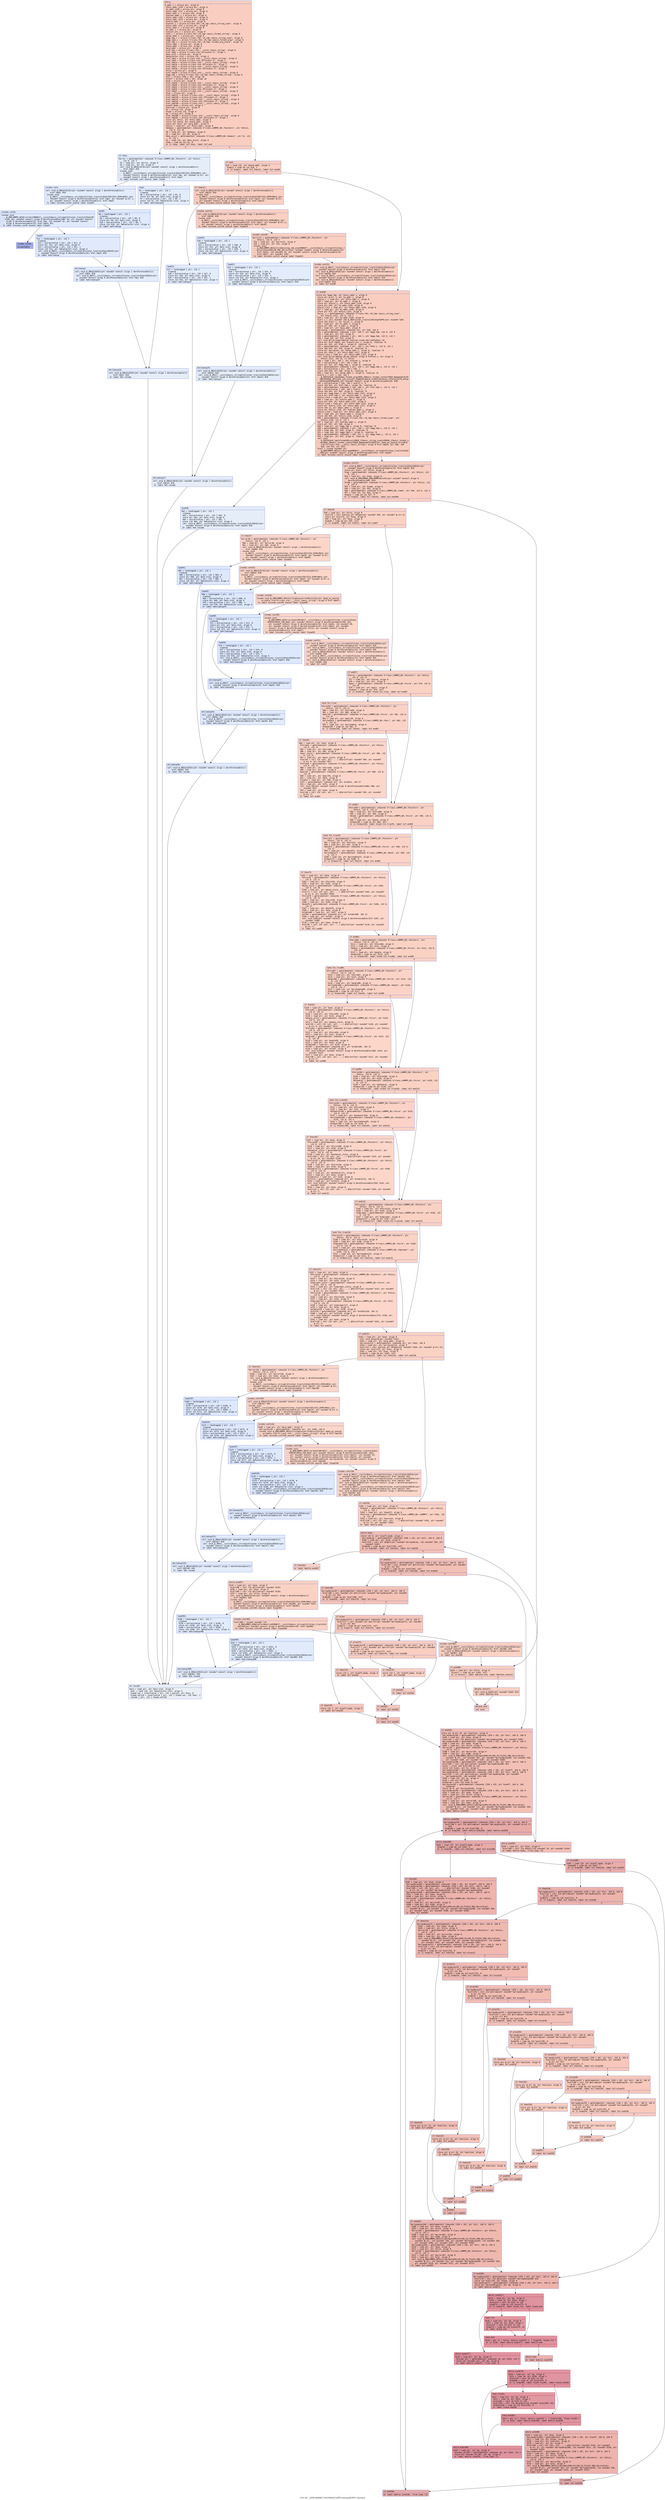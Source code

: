 digraph "CFG for '_ZN9LAMMPS_NS10WriteCoeff7commandEiPPc' function" {
	label="CFG for '_ZN9LAMMPS_NS10WriteCoeff7commandEiPPc' function";

	Node0x55c2ab8bb650 [shape=record,color="#3d50c3ff", style=filled, fillcolor="#f2907270" fontname="Courier",label="{entry:\l|  %.addr.i = alloca ptr, align 8\l  %this.addr.i319 = alloca ptr, align 8\l  %s.addr.i320 = alloca ptr, align 8\l  %this.addr.i317 = alloca ptr, align 8\l  %desc.addr.i = alloca i64, align 8\l  %values.addr.i = alloca ptr, align 8\l  %this.addr.i315 = alloca ptr, align 8\l  %this.addr.i313 = alloca ptr, align 8\l  %store.addr.i = alloca ptr, align 8\l  %retval.i = alloca %\"class.fmt::v9_lmp::basic_string_view\", align 8\l  %this.addr.i311 = alloca ptr, align 8\l  %this.addr.i = alloca ptr, align 8\l  %s.addr.i = alloca ptr, align 8\l  %result.ptr.i = alloca ptr, align 8\l  %fmt.i = alloca %\"class.fmt::v9_lmp::basic_format_string\", align 8\l  %args.addr.i = alloca ptr, align 8\l  %agg.tmp.i = alloca %\"class.fmt::v9_lmp::basic_string_view\", align 8\l  %agg.tmp1.i = alloca %\"class.fmt::v9_lmp::basic_format_args\", align 8\l  %ref.tmp.i = alloca %\"class.fmt::v9_lmp::format_arg_store\", align 16\l  %this.addr = alloca ptr, align 8\l  %narg.addr = alloca i32, align 4\l  %arg.addr = alloca ptr, align 8\l  %ref.tmp = alloca %\"class.std::__cxx11::basic_string\", align 8\l  %ref.tmp2 = alloca %\"class.std::allocator.4\", align 1\l  %exn.slot = alloca ptr, align 8\l  %ehselector.slot = alloca i32, align 4\l  %ref.tmp3 = alloca %\"class.std::__cxx11::basic_string\", align 8\l  %ref.tmp4 = alloca %\"class.std::allocator.4\", align 1\l  %ref.tmp13 = alloca %\"class.std::__cxx11::basic_string\", align 8\l  %ref.tmp14 = alloca %\"class.std::allocator.4\", align 1\l  %ref.tmp17 = alloca %\"class.std::__cxx11::basic_string\", align 8\l  %ref.tmp18 = alloca %\"class.std::allocator.4\", align 1\l  %file = alloca ptr, align 8\l  %ref.tmp29 = alloca %\"class.std::__cxx11::basic_string\", align 8\l  %agg.tmp = alloca %\"class.fmt::v9_lmp::basic_format_string\", align 8\l  %str = alloca [256 x i8], align 16\l  %coeff = alloca [256 x i8], align 16\l  %one = alloca ptr, align 8\l  %ref.tmp39 = alloca %\"class.std::__cxx11::basic_string\", align 8\l  %ref.tmp40 = alloca %\"class.std::allocator.4\", align 1\l  %ref.tmp43 = alloca %\"class.std::__cxx11::basic_string\", align 8\l  %ref.tmp44 = alloca %\"class.std::allocator.4\", align 1\l  %ref.tmp47 = alloca %\"class.std::__cxx11::basic_string\", align 8\l  %two = alloca ptr, align 8\l  %ref.tmp137 = alloca %\"class.std::__cxx11::basic_string\", align 8\l  %ref.tmp138 = alloca %\"class.std::allocator.4\", align 1\l  %ref.tmp141 = alloca %\"class.std::__cxx11::basic_string\", align 8\l  %ref.tmp142 = alloca %\"class.std::allocator.4\", align 1\l  %ref.tmp146 = alloca %\"class.std::__cxx11::basic_string\", align 8\l  %coeff_mode = alloca i32, align 4\l  %section = alloca ptr, align 8\l  %n = alloca i32, align 4\l  %type = alloca i32, align 4\l  %p = alloca ptr, align 8\l  %ref.tmp300 = alloca %\"class.std::__cxx11::basic_string\", align 8\l  %ref.tmp301 = alloca %\"class.std::allocator.4\", align 1\l  store ptr %this, ptr %this.addr, align 8\l  store i32 %narg, ptr %narg.addr, align 4\l  store ptr %arg, ptr %arg.addr, align 8\l  %this1 = load ptr, ptr %this.addr, align 8\l  %domain = getelementptr inbounds %\"class.LAMMPS_NS::Pointers\", ptr %this1,\l... i32 0, i32 10\l  %0 = load ptr, ptr %domain, align 8\l  %1 = load ptr, ptr %0, align 8\l  %box_exist = getelementptr inbounds %\"class.LAMMPS_NS::Domain\", ptr %1, i32\l... 0, i32 1\l  %2 = load i32, ptr %box_exist, align 8\l  %cmp = icmp eq i32 %2, 0\l  br i1 %cmp, label %if.then, label %if.end\l|{<s0>T|<s1>F}}"];
	Node0x55c2ab8bb650:s0 -> Node0x55c2ab8bf740[tooltip="entry -> if.then\nProbability 0.00%" ];
	Node0x55c2ab8bb650:s1 -> Node0x55c2ab8bf7b0[tooltip="entry -> if.end\nProbability 100.00%" ];
	Node0x55c2ab8bf740 [shape=record,color="#3d50c3ff", style=filled, fillcolor="#c5d6f270" fontname="Courier",label="{if.then:\l|  %error = getelementptr inbounds %\"class.LAMMPS_NS::Pointers\", ptr %this1,\l... i32 0, i32 3\l  %3 = load ptr, ptr %error, align 8\l  %4 = load ptr, ptr %3, align 8\l  call void @_ZNSaIcEC1Ev(ptr noundef nonnull align 1 dereferenceable(1)\l... %ref.tmp2) #10\l  invoke void\l... @_ZNSt7__cxx1112basic_stringIcSt11char_traitsIcESaIcEEC2IS3_EEPKcRKS3_(ptr\l... noundef nonnull align 8 dereferenceable(32) %ref.tmp, ptr noundef @.str, ptr\l... noundef nonnull align 1 dereferenceable(1) %ref.tmp2)\l          to label %invoke.cont unwind label %lpad\l}"];
	Node0x55c2ab8bf740 -> Node0x55c2ab8bfd50[tooltip="if.then -> invoke.cont\nProbability 50.00%" ];
	Node0x55c2ab8bf740 -> Node0x55c2ab8bfe30[tooltip="if.then -> lpad\nProbability 50.00%" ];
	Node0x55c2ab8bfd50 [shape=record,color="#3d50c3ff", style=filled, fillcolor="#bfd3f670" fontname="Courier",label="{invoke.cont:\l|  call void @_ZNSaIcEC1Ev(ptr noundef nonnull align 1 dereferenceable(1)\l... %ref.tmp4) #10\l  invoke void\l... @_ZNSt7__cxx1112basic_stringIcSt11char_traitsIcESaIcEEC2IS3_EEPKcRKS3_(ptr\l... noundef nonnull align 8 dereferenceable(32) %ref.tmp3, ptr noundef @.str.1,\l... ptr noundef nonnull align 1 dereferenceable(1) %ref.tmp4)\l          to label %invoke.cont6 unwind label %lpad5\l}"];
	Node0x55c2ab8bfd50 -> Node0x55c2ab8c01c0[tooltip="invoke.cont -> invoke.cont6\nProbability 50.00%" ];
	Node0x55c2ab8bfd50 -> Node0x55c2ab8c0210[tooltip="invoke.cont -> lpad5\nProbability 50.00%" ];
	Node0x55c2ab8c01c0 [shape=record,color="#3d50c3ff", style=filled, fillcolor="#b9d0f970" fontname="Courier",label="{invoke.cont6:\l|  invoke void\l... @_ZN9LAMMPS_NS5Error3allERKNSt7__cxx1112basic_stringIcSt11char_traitsIcESaIcEE\l...EiS8_(ptr noundef nonnull align 8 dereferenceable(196) %4, ptr noundef nonnull\l... align 8 dereferenceable(32) %ref.tmp, i32 noundef 42, ptr noundef nonnull\l... align 8 dereferenceable(32) %ref.tmp3) #11\l          to label %invoke.cont8 unwind label %lpad7\l}"];
	Node0x55c2ab8c01c0 -> Node0x55c2ab8c0170[tooltip="invoke.cont6 -> invoke.cont8\nProbability 0.00%" ];
	Node0x55c2ab8c01c0 -> Node0x55c2ab8c0470[tooltip="invoke.cont6 -> lpad7\nProbability 100.00%" ];
	Node0x55c2ab8c0170 [shape=record,color="#3d50c3ff", style=filled, fillcolor="#3d50c370" fontname="Courier",label="{invoke.cont8:\l|  unreachable\l}"];
	Node0x55c2ab8bfe30 [shape=record,color="#3d50c3ff", style=filled, fillcolor="#bfd3f670" fontname="Courier",label="{lpad:\l|  %5 = landingpad \{ ptr, i32 \}\l          cleanup\l  %6 = extractvalue \{ ptr, i32 \} %5, 0\l  store ptr %6, ptr %exn.slot, align 8\l  %7 = extractvalue \{ ptr, i32 \} %5, 1\l  store i32 %7, ptr %ehselector.slot, align 4\l  br label %ehcleanup10\l}"];
	Node0x55c2ab8bfe30 -> Node0x55c2ab8c0b10[tooltip="lpad -> ehcleanup10\nProbability 100.00%" ];
	Node0x55c2ab8c0210 [shape=record,color="#3d50c3ff", style=filled, fillcolor="#b9d0f970" fontname="Courier",label="{lpad5:\l|  %8 = landingpad \{ ptr, i32 \}\l          cleanup\l  %9 = extractvalue \{ ptr, i32 \} %8, 0\l  store ptr %9, ptr %exn.slot, align 8\l  %10 = extractvalue \{ ptr, i32 \} %8, 1\l  store i32 %10, ptr %ehselector.slot, align 4\l  br label %ehcleanup\l}"];
	Node0x55c2ab8c0210 -> Node0x55c2ab8c0e60[tooltip="lpad5 -> ehcleanup\nProbability 100.00%" ];
	Node0x55c2ab8c0470 [shape=record,color="#3d50c3ff", style=filled, fillcolor="#b9d0f970" fontname="Courier",label="{lpad7:\l|  %11 = landingpad \{ ptr, i32 \}\l          cleanup\l  %12 = extractvalue \{ ptr, i32 \} %11, 0\l  store ptr %12, ptr %exn.slot, align 8\l  %13 = extractvalue \{ ptr, i32 \} %11, 1\l  store i32 %13, ptr %ehselector.slot, align 4\l  call void @_ZNSt7__cxx1112basic_stringIcSt11char_traitsIcESaIcEED1Ev(ptr\l... noundef nonnull align 8 dereferenceable(32) %ref.tmp3) #10\l  br label %ehcleanup\l}"];
	Node0x55c2ab8c0470 -> Node0x55c2ab8c0e60[tooltip="lpad7 -> ehcleanup\nProbability 100.00%" ];
	Node0x55c2ab8c0e60 [shape=record,color="#3d50c3ff", style=filled, fillcolor="#bfd3f670" fontname="Courier",label="{ehcleanup:\l|  call void @_ZNSaIcED1Ev(ptr noundef nonnull align 1 dereferenceable(1)\l... %ref.tmp4) #10\l  call void @_ZNSt7__cxx1112basic_stringIcSt11char_traitsIcESaIcEED1Ev(ptr\l... noundef nonnull align 8 dereferenceable(32) %ref.tmp) #10\l  br label %ehcleanup10\l}"];
	Node0x55c2ab8c0e60 -> Node0x55c2ab8c0b10[tooltip="ehcleanup -> ehcleanup10\nProbability 100.00%" ];
	Node0x55c2ab8c0b10 [shape=record,color="#3d50c3ff", style=filled, fillcolor="#c5d6f270" fontname="Courier",label="{ehcleanup10:\l|  call void @_ZNSaIcED1Ev(ptr noundef nonnull align 1 dereferenceable(1)\l... %ref.tmp2) #10\l  br label %eh.resume\l}"];
	Node0x55c2ab8c0b10 -> Node0x55c2ab8c28d0[tooltip="ehcleanup10 -> eh.resume\nProbability 100.00%" ];
	Node0x55c2ab8bf7b0 [shape=record,color="#3d50c3ff", style=filled, fillcolor="#f2907270" fontname="Courier",label="{if.end:\l|  %14 = load i32, ptr %narg.addr, align 4\l  %cmp11 = icmp ne i32 %14, 1\l  br i1 %cmp11, label %if.then12, label %if.end28\l|{<s0>T|<s1>F}}"];
	Node0x55c2ab8bf7b0:s0 -> Node0x55c2ab8c2aa0[tooltip="if.end -> if.then12\nProbability 50.00%" ];
	Node0x55c2ab8bf7b0:s1 -> Node0x55c2ab8c2b20[tooltip="if.end -> if.end28\nProbability 50.00%" ];
	Node0x55c2ab8c2aa0 [shape=record,color="#3d50c3ff", style=filled, fillcolor="#f3947570" fontname="Courier",label="{if.then12:\l|  call void @_ZNSaIcEC1Ev(ptr noundef nonnull align 1 dereferenceable(1)\l... %ref.tmp14) #10\l  invoke void\l... @_ZNSt7__cxx1112basic_stringIcSt11char_traitsIcESaIcEEC2IS3_EEPKcRKS3_(ptr\l... noundef nonnull align 8 dereferenceable(32) %ref.tmp13, ptr noundef @.str,\l... ptr noundef nonnull align 1 dereferenceable(1) %ref.tmp14)\l          to label %invoke.cont16 unwind label %lpad15\l}"];
	Node0x55c2ab8c2aa0 -> Node0x55c2ab8c2e30[tooltip="if.then12 -> invoke.cont16\nProbability 100.00%" ];
	Node0x55c2ab8c2aa0 -> Node0x55c2ab8c2eb0[tooltip="if.then12 -> lpad15\nProbability 0.00%" ];
	Node0x55c2ab8c2e30 [shape=record,color="#3d50c3ff", style=filled, fillcolor="#f3947570" fontname="Courier",label="{invoke.cont16:\l|  call void @_ZNSaIcEC1Ev(ptr noundef nonnull align 1 dereferenceable(1)\l... %ref.tmp18) #10\l  invoke void\l... @_ZNSt7__cxx1112basic_stringIcSt11char_traitsIcESaIcEEC2IS3_EEPKcRKS3_(ptr\l... noundef nonnull align 8 dereferenceable(32) %ref.tmp17, ptr noundef @.str.2,\l... ptr noundef nonnull align 1 dereferenceable(1) %ref.tmp18)\l          to label %invoke.cont20 unwind label %lpad19\l}"];
	Node0x55c2ab8c2e30 -> Node0x55c2ab8c3110[tooltip="invoke.cont16 -> invoke.cont20\nProbability 100.00%" ];
	Node0x55c2ab8c2e30 -> Node0x55c2ab8c3160[tooltip="invoke.cont16 -> lpad19\nProbability 0.00%" ];
	Node0x55c2ab8c3110 [shape=record,color="#3d50c3ff", style=filled, fillcolor="#f3947570" fontname="Courier",label="{invoke.cont20:\l|  %error21 = getelementptr inbounds %\"class.LAMMPS_NS::Pointers\", ptr\l... %this1, i32 0, i32 3\l  %15 = load ptr, ptr %error21, align 8\l  %16 = load ptr, ptr %15, align 8\l  invoke void\l... @_ZN9LAMMPS_NS5utils16missing_cmd_argsERKNSt7__cxx1112basic_stringIcSt11char_t\l...raitsIcESaIcEEEiS8_PNS_5ErrorE(ptr noundef nonnull align 8 dereferenceable(32)\l... %ref.tmp13, i32 noundef 44, ptr noundef nonnull align 8 dereferenceable(32)\l... %ref.tmp17, ptr noundef %16)\l          to label %invoke.cont23 unwind label %lpad22\l}"];
	Node0x55c2ab8c3110 -> Node0x55c2ab8c30c0[tooltip="invoke.cont20 -> invoke.cont23\nProbability 100.00%" ];
	Node0x55c2ab8c3110 -> Node0x55c2ab8c3540[tooltip="invoke.cont20 -> lpad22\nProbability 0.00%" ];
	Node0x55c2ab8c30c0 [shape=record,color="#3d50c3ff", style=filled, fillcolor="#f3947570" fontname="Courier",label="{invoke.cont23:\l|  call void @_ZNSt7__cxx1112basic_stringIcSt11char_traitsIcESaIcEED1Ev(ptr\l... noundef nonnull align 8 dereferenceable(32) %ref.tmp17) #10\l  call void @_ZNSaIcED1Ev(ptr noundef nonnull align 1 dereferenceable(1)\l... %ref.tmp18) #10\l  call void @_ZNSt7__cxx1112basic_stringIcSt11char_traitsIcESaIcEED1Ev(ptr\l... noundef nonnull align 8 dereferenceable(32) %ref.tmp13) #10\l  call void @_ZNSaIcED1Ev(ptr noundef nonnull align 1 dereferenceable(1)\l... %ref.tmp14) #10\l  br label %if.end28\l}"];
	Node0x55c2ab8c30c0 -> Node0x55c2ab8c2b20[tooltip="invoke.cont23 -> if.end28\nProbability 100.00%" ];
	Node0x55c2ab8c2eb0 [shape=record,color="#3d50c3ff", style=filled, fillcolor="#bfd3f670" fontname="Courier",label="{lpad15:\l|  %17 = landingpad \{ ptr, i32 \}\l          cleanup\l  %18 = extractvalue \{ ptr, i32 \} %17, 0\l  store ptr %18, ptr %exn.slot, align 8\l  %19 = extractvalue \{ ptr, i32 \} %17, 1\l  store i32 %19, ptr %ehselector.slot, align 4\l  br label %ehcleanup27\l}"];
	Node0x55c2ab8c2eb0 -> Node0x55c2ab8c4040[tooltip="lpad15 -> ehcleanup27\nProbability 100.00%" ];
	Node0x55c2ab8c3160 [shape=record,color="#3d50c3ff", style=filled, fillcolor="#bfd3f670" fontname="Courier",label="{lpad19:\l|  %20 = landingpad \{ ptr, i32 \}\l          cleanup\l  %21 = extractvalue \{ ptr, i32 \} %20, 0\l  store ptr %21, ptr %exn.slot, align 8\l  %22 = extractvalue \{ ptr, i32 \} %20, 1\l  store i32 %22, ptr %ehselector.slot, align 4\l  br label %ehcleanup25\l}"];
	Node0x55c2ab8c3160 -> Node0x55c2ab8c43b0[tooltip="lpad19 -> ehcleanup25\nProbability 100.00%" ];
	Node0x55c2ab8c3540 [shape=record,color="#3d50c3ff", style=filled, fillcolor="#bfd3f670" fontname="Courier",label="{lpad22:\l|  %23 = landingpad \{ ptr, i32 \}\l          cleanup\l  %24 = extractvalue \{ ptr, i32 \} %23, 0\l  store ptr %24, ptr %exn.slot, align 8\l  %25 = extractvalue \{ ptr, i32 \} %23, 1\l  store i32 %25, ptr %ehselector.slot, align 4\l  call void @_ZNSt7__cxx1112basic_stringIcSt11char_traitsIcESaIcEED1Ev(ptr\l... noundef nonnull align 8 dereferenceable(32) %ref.tmp17) #10\l  br label %ehcleanup25\l}"];
	Node0x55c2ab8c3540 -> Node0x55c2ab8c43b0[tooltip="lpad22 -> ehcleanup25\nProbability 100.00%" ];
	Node0x55c2ab8c43b0 [shape=record,color="#3d50c3ff", style=filled, fillcolor="#c5d6f270" fontname="Courier",label="{ehcleanup25:\l|  call void @_ZNSaIcED1Ev(ptr noundef nonnull align 1 dereferenceable(1)\l... %ref.tmp18) #10\l  call void @_ZNSt7__cxx1112basic_stringIcSt11char_traitsIcESaIcEED1Ev(ptr\l... noundef nonnull align 8 dereferenceable(32) %ref.tmp13) #10\l  br label %ehcleanup27\l}"];
	Node0x55c2ab8c43b0 -> Node0x55c2ab8c4040[tooltip="ehcleanup25 -> ehcleanup27\nProbability 100.00%" ];
	Node0x55c2ab8c4040 [shape=record,color="#3d50c3ff", style=filled, fillcolor="#c7d7f070" fontname="Courier",label="{ehcleanup27:\l|  call void @_ZNSaIcED1Ev(ptr noundef nonnull align 1 dereferenceable(1)\l... %ref.tmp14) #10\l  br label %eh.resume\l}"];
	Node0x55c2ab8c4040 -> Node0x55c2ab8c28d0[tooltip="ehcleanup27 -> eh.resume\nProbability 100.00%" ];
	Node0x55c2ab8c2b20 [shape=record,color="#3d50c3ff", style=filled, fillcolor="#f2907270" fontname="Courier",label="{if.end28:\l|  store ptr %agg.tmp, ptr %this.addr.i, align 8\l  store ptr @.str.3, ptr %s.addr.i, align 8\l  %this1.i = load ptr, ptr %this.addr.i, align 8\l  %26 = load ptr, ptr %s.addr.i, align 8\l  store ptr %this1.i, ptr %this.addr.i319, align 8\l  store ptr %26, ptr %s.addr.i320, align 8\l  %this1.i321 = load ptr, ptr %this.addr.i319, align 8\l  %27 = load ptr, ptr %s.addr.i320, align 8\l  store ptr %27, ptr %this1.i321, align 8\l  %size_.i = getelementptr inbounds %\"class.fmt::v9_lmp::basic_string_view\",\l... ptr %this1.i321, i32 0, i32 1\l  %28 = load ptr, ptr %s.addr.i320, align 8\l  %call.i = call noundef i64 @_ZNSt11char_traitsIcE6lengthEPKc(ptr noundef %28)\l  store i64 %call.i, ptr %size_.i, align 8\l  %29 = load ptr, ptr %s.addr.i, align 8\l  store ptr %29, ptr %.addr.i, align 8\l  %30 = load ptr, ptr %arg.addr, align 8\l  %arrayidx = getelementptr inbounds ptr, ptr %30, i64 0\l  %31 = getelementptr inbounds \{ ptr, i64 \}, ptr %agg.tmp, i32 0, i32 0\l  %32 = load ptr, ptr %31, align 8\l  %33 = getelementptr inbounds \{ ptr, i64 \}, ptr %agg.tmp, i32 0, i32 1\l  %34 = load i64, ptr %33, align 8\l  call void @llvm.experimental.noalias.scope.decl(metadata !6)\l  store ptr %ref.tmp29, ptr %result.ptr.i, align 8, !noalias !6\l  store ptr %32, ptr %fmt.i, align 8, !noalias !6\l  %35 = getelementptr inbounds \{ ptr, i64 \}, ptr %fmt.i, i32 0, i32 1\l  store i64 %34, ptr %35, align 8, !noalias !6\l  store ptr %arrayidx, ptr %args.addr.i, align 8, !noalias !6\l  store ptr %fmt.i, ptr %this.addr.i311, align 8\l  %this1.i312 = load ptr, ptr %this.addr.i311, align 8\l  call void @llvm.memcpy.p0.p0.i64(ptr align 8 %retval.i, ptr align 8\l... %this1.i312, i64 16, i1 false)\l  %36 = load \{ ptr, i64 \}, ptr %retval.i, align 8\l  %37 = extractvalue \{ ptr, i64 \} %36, 0\l  store ptr %37, ptr %agg.tmp.i, align 8, !noalias !6\l  %38 = getelementptr inbounds \{ ptr, i64 \}, ptr %agg.tmp.i, i32 0, i32 1\l  %39 = extractvalue \{ ptr, i64 \} %36, 1\l  store i64 %39, ptr %38, align 8, !noalias !6\l  %40 = load ptr, ptr %args.addr.i, align 8, !noalias !6\l  %call2.i = call \{ i64, i64 \}\l... @_ZN3fmt6v9_lmp16make_format_argsINS0_20basic_format_contextINS0_8appenderEcEE\l...JRPcEEENS0_16format_arg_storeIT_JDpNSt9remove_cvINSt16remove_referenceIT0_E4typ\l...eEE4typeEEEEDpOSB_(ptr noundef nonnull align 8 dereferenceable(8) %40)\l  %41 = extractvalue \{ i64, i64 \} %call2.i, 0\l  store i64 %41, ptr %ref.tmp.i, align 16, !noalias !6\l  %42 = getelementptr inbounds \{ i64, i64 \}, ptr %ref.tmp.i, i32 0, i32 1\l  %43 = extractvalue \{ i64, i64 \} %call2.i, 1\l  store i64 %43, ptr %42, align 8, !noalias !6\l  store ptr %agg.tmp1.i, ptr %this.addr.i313, align 8\l  store ptr %ref.tmp.i, ptr %store.addr.i, align 8\l  %this1.i314 = load ptr, ptr %this.addr.i313, align 8\l  %44 = load ptr, ptr %store.addr.i, align 8\l  store ptr %44, ptr %this.addr.i315, align 8\l  %this1.i316 = load ptr, ptr %this.addr.i315, align 8\l  store ptr %this1.i314, ptr %this.addr.i317, align 8\l  store i64 12, ptr %desc.addr.i, align 8\l  store ptr %this1.i316, ptr %values.addr.i, align 8\l  %this1.i318 = load ptr, ptr %this.addr.i317, align 8\l  %45 = load i64, ptr %desc.addr.i, align 8\l  store i64 %45, ptr %this1.i318, align 8\l  %46 = getelementptr inbounds %\"class.fmt::v9_lmp::basic_format_args\", ptr\l... %this1.i318, i32 0, i32 1\l  %47 = load ptr, ptr %values.addr.i, align 8\l  store ptr %47, ptr %46, align 8\l  %48 = load ptr, ptr %agg.tmp.i, align 8, !noalias !6\l  %49 = getelementptr inbounds \{ ptr, i64 \}, ptr %agg.tmp.i, i32 0, i32 1\l  %50 = load i64, ptr %49, align 8, !noalias !6\l  %51 = load i64, ptr %agg.tmp1.i, align 8, !noalias !6\l  %52 = getelementptr inbounds \{ i64, ptr \}, ptr %agg.tmp1.i, i32 0, i32 1\l  %53 = load ptr, ptr %52, align 8, !noalias !6\l  call void\l... @_ZN3fmt6v9_lmp7vformatB5cxx11ENS0_17basic_string_viewIcEENS0_17basic_format_a\l...rgsINS0_20basic_format_contextINS0_8appenderEcEEEE(ptr dead_on_unwind writable\l... sret(%\"class.std::__cxx11::basic_string\") align 8 %ref.tmp29, ptr %48, i64\l... %50, i64 %51, ptr %53)\l  %call = invoke noundef ptr\l... @_ZN9LAMMPS_NS5utils6strdupERKNSt7__cxx1112basic_stringIcSt11char_traitsIcESaI\l...cEEE(ptr noundef nonnull align 8 dereferenceable(32) %ref.tmp29)\l          to label %invoke.cont31 unwind label %lpad30\l}"];
	Node0x55c2ab8c2b20 -> Node0x55c2ab8c9dd0[tooltip="if.end28 -> invoke.cont31\nProbability 100.00%" ];
	Node0x55c2ab8c2b20 -> Node0x55c2ab8c9e80[tooltip="if.end28 -> lpad30\nProbability 0.00%" ];
	Node0x55c2ab8c9dd0 [shape=record,color="#3d50c3ff", style=filled, fillcolor="#f2907270" fontname="Courier",label="{invoke.cont31:\l|  call void @_ZNSt7__cxx1112basic_stringIcSt11char_traitsIcESaIcEED1Ev(ptr\l... noundef nonnull align 8 dereferenceable(32) %ref.tmp29) #10\l  store ptr %call, ptr %file, align 8\l  %lmp = getelementptr inbounds %\"class.LAMMPS_NS::Pointers\", ptr %this1, i32\l... 0, i32 1\l  %54 = load ptr, ptr %lmp, align 8\l  call void @_ZN9LAMMPS_NS6LAMMPS4initEv(ptr noundef nonnull align 8\l... dereferenceable(288) %54)\l  %comm = getelementptr inbounds %\"class.LAMMPS_NS::Pointers\", ptr %this1, i32\l... 0, i32 9\l  %55 = load ptr, ptr %comm, align 8\l  %56 = load ptr, ptr %55, align 8\l  %me = getelementptr inbounds %\"class.LAMMPS_NS::Comm\", ptr %56, i32 0, i32 4\l  %57 = load i32, ptr %me, align 4\l  %cmp33 = icmp eq i32 %57, 0\l  br i1 %cmp33, label %if.then34, label %if.end309\l|{<s0>T|<s1>F}}"];
	Node0x55c2ab8c9dd0:s0 -> Node0x55c2ab8ca930[tooltip="invoke.cont31 -> if.then34\nProbability 37.50%" ];
	Node0x55c2ab8c9dd0:s1 -> Node0x55c2ab8caa10[tooltip="invoke.cont31 -> if.end309\nProbability 62.50%" ];
	Node0x55c2ab8ca930 [shape=record,color="#3d50c3ff", style=filled, fillcolor="#f4987a70" fontname="Courier",label="{if.then34:\l|  %58 = load ptr, ptr %file, align 8\l  %call35 = call noalias ptr @fopen(ptr noundef %58, ptr noundef @.str.4)\l  store ptr %call35, ptr %one, align 8\l  %59 = load ptr, ptr %one, align 8\l  %cmp36 = icmp eq ptr %59, null\l  br i1 %cmp36, label %if.then37, label %if.end57\l|{<s0>T|<s1>F}}"];
	Node0x55c2ab8ca930:s0 -> Node0x55c2ab8caff0[tooltip="if.then34 -> if.then37\nProbability 37.50%" ];
	Node0x55c2ab8ca930:s1 -> Node0x55c2ab8cb0d0[tooltip="if.then34 -> if.end57\nProbability 62.50%" ];
	Node0x55c2ab8caff0 [shape=record,color="#3d50c3ff", style=filled, fillcolor="#f6a38570" fontname="Courier",label="{if.then37:\l|  %error38 = getelementptr inbounds %\"class.LAMMPS_NS::Pointers\", ptr\l... %this1, i32 0, i32 3\l  %60 = load ptr, ptr %error38, align 8\l  %61 = load ptr, ptr %60, align 8\l  call void @_ZNSaIcEC1Ev(ptr noundef nonnull align 1 dereferenceable(1)\l... %ref.tmp40) #10\l  invoke void\l... @_ZNSt7__cxx1112basic_stringIcSt11char_traitsIcESaIcEEC2IS3_EEPKcRKS3_(ptr\l... noundef nonnull align 8 dereferenceable(32) %ref.tmp39, ptr noundef @.str,\l... ptr noundef nonnull align 1 dereferenceable(1) %ref.tmp40)\l          to label %invoke.cont42 unwind label %lpad41\l}"];
	Node0x55c2ab8caff0 -> Node0x55c2ab8cb5c0[tooltip="if.then37 -> invoke.cont42\nProbability 100.00%" ];
	Node0x55c2ab8caff0 -> Node0x55c2ab8cb640[tooltip="if.then37 -> lpad41\nProbability 0.00%" ];
	Node0x55c2ab8cb5c0 [shape=record,color="#3d50c3ff", style=filled, fillcolor="#f6a38570" fontname="Courier",label="{invoke.cont42:\l|  call void @_ZNSaIcEC1Ev(ptr noundef nonnull align 1 dereferenceable(1)\l... %ref.tmp44) #10\l  invoke void\l... @_ZNSt7__cxx1112basic_stringIcSt11char_traitsIcESaIcEEC2IS3_EEPKcRKS3_(ptr\l... noundef nonnull align 8 dereferenceable(32) %ref.tmp43, ptr noundef @.str.5,\l... ptr noundef nonnull align 1 dereferenceable(1) %ref.tmp44)\l          to label %invoke.cont46 unwind label %lpad45\l}"];
	Node0x55c2ab8cb5c0 -> Node0x55c2ab8cb9c0[tooltip="invoke.cont42 -> invoke.cont46\nProbability 100.00%" ];
	Node0x55c2ab8cb5c0 -> Node0x55c2ab8cba10[tooltip="invoke.cont42 -> lpad45\nProbability 0.00%" ];
	Node0x55c2ab8cb9c0 [shape=record,color="#3d50c3ff", style=filled, fillcolor="#f6a38570" fontname="Courier",label="{invoke.cont46:\l|  invoke void @_ZN9LAMMPS_NS5utils11getsyserrorB5cxx11Ev(ptr dead_on_unwind\l... writable sret(%\"class.std::__cxx11::basic_string\") align 8 %ref.tmp47)\l          to label %invoke.cont49 unwind label %lpad48\l}"];
	Node0x55c2ab8cb9c0 -> Node0x55c2ab8cb970[tooltip="invoke.cont46 -> invoke.cont49\nProbability 100.00%" ];
	Node0x55c2ab8cb9c0 -> Node0x55c2ab8cbce0[tooltip="invoke.cont46 -> lpad48\nProbability 0.00%" ];
	Node0x55c2ab8cb970 [shape=record,color="#3d50c3ff", style=filled, fillcolor="#f6a38570" fontname="Courier",label="{invoke.cont49:\l|  invoke void\l... @_ZN9LAMMPS_NS5Error3oneIJRPcNSt7__cxx1112basic_stringIcSt11char_traitsIcESaIc\l...EEEEEEvRKS9_iSB_DpOT_(ptr noundef nonnull align 8 dereferenceable(196) %61,\l... ptr noundef nonnull align 8 dereferenceable(32) %ref.tmp39, i32 noundef 56,\l... ptr noundef nonnull align 8 dereferenceable(32) %ref.tmp43, ptr noundef\l... nonnull align 8 dereferenceable(8) %file, ptr noundef nonnull align 8\l... dereferenceable(32) %ref.tmp47)\l          to label %invoke.cont51 unwind label %lpad50\l}"];
	Node0x55c2ab8cb970 -> Node0x55c2ab8cbfa0[tooltip="invoke.cont49 -> invoke.cont51\nProbability 100.00%" ];
	Node0x55c2ab8cb970 -> Node0x55c2ab8cc020[tooltip="invoke.cont49 -> lpad50\nProbability 0.00%" ];
	Node0x55c2ab8cbfa0 [shape=record,color="#3d50c3ff", style=filled, fillcolor="#f6a38570" fontname="Courier",label="{invoke.cont51:\l|  call void @_ZNSt7__cxx1112basic_stringIcSt11char_traitsIcESaIcEED1Ev(ptr\l... noundef nonnull align 8 dereferenceable(32) %ref.tmp47) #10\l  call void @_ZNSt7__cxx1112basic_stringIcSt11char_traitsIcESaIcEED1Ev(ptr\l... noundef nonnull align 8 dereferenceable(32) %ref.tmp43) #10\l  call void @_ZNSaIcED1Ev(ptr noundef nonnull align 1 dereferenceable(1)\l... %ref.tmp44) #10\l  call void @_ZNSt7__cxx1112basic_stringIcSt11char_traitsIcESaIcEED1Ev(ptr\l... noundef nonnull align 8 dereferenceable(32) %ref.tmp39) #10\l  call void @_ZNSaIcED1Ev(ptr noundef nonnull align 1 dereferenceable(1)\l... %ref.tmp40) #10\l  br label %if.end57\l}"];
	Node0x55c2ab8cbfa0 -> Node0x55c2ab8cb0d0[tooltip="invoke.cont51 -> if.end57\nProbability 100.00%" ];
	Node0x55c2ab8c9e80 [shape=record,color="#3d50c3ff", style=filled, fillcolor="#c5d6f270" fontname="Courier",label="{lpad30:\l|  %62 = landingpad \{ ptr, i32 \}\l          cleanup\l  %63 = extractvalue \{ ptr, i32 \} %62, 0\l  store ptr %63, ptr %exn.slot, align 8\l  %64 = extractvalue \{ ptr, i32 \} %62, 1\l  store i32 %64, ptr %ehselector.slot, align 4\l  call void @_ZNSt7__cxx1112basic_stringIcSt11char_traitsIcESaIcEED1Ev(ptr\l... noundef nonnull align 8 dereferenceable(32) %ref.tmp29) #10\l  br label %eh.resume\l}"];
	Node0x55c2ab8c9e80 -> Node0x55c2ab8c28d0[tooltip="lpad30 -> eh.resume\nProbability 100.00%" ];
	Node0x55c2ab8cb640 [shape=record,color="#3d50c3ff", style=filled, fillcolor="#b2ccfb70" fontname="Courier",label="{lpad41:\l|  %65 = landingpad \{ ptr, i32 \}\l          cleanup\l  %66 = extractvalue \{ ptr, i32 \} %65, 0\l  store ptr %66, ptr %exn.slot, align 8\l  %67 = extractvalue \{ ptr, i32 \} %65, 1\l  store i32 %67, ptr %ehselector.slot, align 4\l  br label %ehcleanup56\l}"];
	Node0x55c2ab8cb640 -> Node0x55c2ab8ccbf0[tooltip="lpad41 -> ehcleanup56\nProbability 100.00%" ];
	Node0x55c2ab8cba10 [shape=record,color="#3d50c3ff", style=filled, fillcolor="#b2ccfb70" fontname="Courier",label="{lpad45:\l|  %68 = landingpad \{ ptr, i32 \}\l          cleanup\l  %69 = extractvalue \{ ptr, i32 \} %68, 0\l  store ptr %69, ptr %exn.slot, align 8\l  %70 = extractvalue \{ ptr, i32 \} %68, 1\l  store i32 %70, ptr %ehselector.slot, align 4\l  br label %ehcleanup54\l}"];
	Node0x55c2ab8cba10 -> Node0x55c2ab8cd360[tooltip="lpad45 -> ehcleanup54\nProbability 100.00%" ];
	Node0x55c2ab8cbce0 [shape=record,color="#3d50c3ff", style=filled, fillcolor="#b2ccfb70" fontname="Courier",label="{lpad48:\l|  %71 = landingpad \{ ptr, i32 \}\l          cleanup\l  %72 = extractvalue \{ ptr, i32 \} %71, 0\l  store ptr %72, ptr %exn.slot, align 8\l  %73 = extractvalue \{ ptr, i32 \} %71, 1\l  store i32 %73, ptr %ehselector.slot, align 4\l  br label %ehcleanup53\l}"];
	Node0x55c2ab8cbce0 -> Node0x55c2ab8cd730[tooltip="lpad48 -> ehcleanup53\nProbability 100.00%" ];
	Node0x55c2ab8cc020 [shape=record,color="#3d50c3ff", style=filled, fillcolor="#b2ccfb70" fontname="Courier",label="{lpad50:\l|  %74 = landingpad \{ ptr, i32 \}\l          cleanup\l  %75 = extractvalue \{ ptr, i32 \} %74, 0\l  store ptr %75, ptr %exn.slot, align 8\l  %76 = extractvalue \{ ptr, i32 \} %74, 1\l  store i32 %76, ptr %ehselector.slot, align 4\l  call void @_ZNSt7__cxx1112basic_stringIcSt11char_traitsIcESaIcEED1Ev(ptr\l... noundef nonnull align 8 dereferenceable(32) %ref.tmp47) #10\l  br label %ehcleanup53\l}"];
	Node0x55c2ab8cc020 -> Node0x55c2ab8cd730[tooltip="lpad50 -> ehcleanup53\nProbability 100.00%" ];
	Node0x55c2ab8cd730 [shape=record,color="#3d50c3ff", style=filled, fillcolor="#b9d0f970" fontname="Courier",label="{ehcleanup53:\l|  call void @_ZNSt7__cxx1112basic_stringIcSt11char_traitsIcESaIcEED1Ev(ptr\l... noundef nonnull align 8 dereferenceable(32) %ref.tmp43) #10\l  br label %ehcleanup54\l}"];
	Node0x55c2ab8cd730 -> Node0x55c2ab8cd360[tooltip="ehcleanup53 -> ehcleanup54\nProbability 100.00%" ];
	Node0x55c2ab8cd360 [shape=record,color="#3d50c3ff", style=filled, fillcolor="#bbd1f870" fontname="Courier",label="{ehcleanup54:\l|  call void @_ZNSaIcED1Ev(ptr noundef nonnull align 1 dereferenceable(1)\l... %ref.tmp44) #10\l  call void @_ZNSt7__cxx1112basic_stringIcSt11char_traitsIcESaIcEED1Ev(ptr\l... noundef nonnull align 8 dereferenceable(32) %ref.tmp39) #10\l  br label %ehcleanup56\l}"];
	Node0x55c2ab8cd360 -> Node0x55c2ab8ccbf0[tooltip="ehcleanup54 -> ehcleanup56\nProbability 100.00%" ];
	Node0x55c2ab8ccbf0 [shape=record,color="#3d50c3ff", style=filled, fillcolor="#bfd3f670" fontname="Courier",label="{ehcleanup56:\l|  call void @_ZNSaIcED1Ev(ptr noundef nonnull align 1 dereferenceable(1)\l... %ref.tmp40) #10\l  br label %eh.resume\l}"];
	Node0x55c2ab8ccbf0 -> Node0x55c2ab8c28d0[tooltip="ehcleanup56 -> eh.resume\nProbability 100.00%" ];
	Node0x55c2ab8cb0d0 [shape=record,color="#3d50c3ff", style=filled, fillcolor="#f4987a70" fontname="Courier",label="{if.end57:\l|  %force = getelementptr inbounds %\"class.LAMMPS_NS::Pointers\", ptr %this1,\l... i32 0, i32 11\l  %77 = load ptr, ptr %force, align 8\l  %78 = load ptr, ptr %77, align 8\l  %pair = getelementptr inbounds %\"class.LAMMPS_NS::Force\", ptr %78, i32 0,\l... i32 24\l  %79 = load ptr, ptr %pair, align 8\l  %tobool = icmp ne ptr %79, null\l  br i1 %tobool, label %land.lhs.true, label %if.end67\l|{<s0>T|<s1>F}}"];
	Node0x55c2ab8cb0d0:s0 -> Node0x55c2ab8ce630[tooltip="if.end57 -> land.lhs.true\nProbability 62.50%" ];
	Node0x55c2ab8cb0d0:s1 -> Node0x55c2ab8ce6b0[tooltip="if.end57 -> if.end67\nProbability 37.50%" ];
	Node0x55c2ab8ce630 [shape=record,color="#3d50c3ff", style=filled, fillcolor="#f59c7d70" fontname="Courier",label="{land.lhs.true:\l|  %force58 = getelementptr inbounds %\"class.LAMMPS_NS::Pointers\", ptr\l... %this1, i32 0, i32 11\l  %80 = load ptr, ptr %force58, align 8\l  %81 = load ptr, ptr %80, align 8\l  %pair59 = getelementptr inbounds %\"class.LAMMPS_NS::Force\", ptr %81, i32 0,\l... i32 24\l  %82 = load ptr, ptr %pair59, align 8\l  %writedata = getelementptr inbounds %\"class.LAMMPS_NS::Pair\", ptr %82, i32\l... 0, i32 22\l  %83 = load i32, ptr %writedata, align 8\l  %tobool60 = icmp ne i32 %83, 0\l  br i1 %tobool60, label %if.then61, label %if.end67\l|{<s0>T|<s1>F}}"];
	Node0x55c2ab8ce630:s0 -> Node0x55c2ab8ced80[tooltip="land.lhs.true -> if.then61\nProbability 62.50%" ];
	Node0x55c2ab8ce630:s1 -> Node0x55c2ab8ce6b0[tooltip="land.lhs.true -> if.end67\nProbability 37.50%" ];
	Node0x55c2ab8ced80 [shape=record,color="#3d50c3ff", style=filled, fillcolor="#f6a38570" fontname="Courier",label="{if.then61:\l|  %84 = load ptr, ptr %one, align 8\l  %force62 = getelementptr inbounds %\"class.LAMMPS_NS::Pointers\", ptr %this1,\l... i32 0, i32 11\l  %85 = load ptr, ptr %force62, align 8\l  %86 = load ptr, ptr %85, align 8\l  %pair_style = getelementptr inbounds %\"class.LAMMPS_NS::Force\", ptr %86, i32\l... 0, i32 25\l  %87 = load ptr, ptr %pair_style, align 8\l  %call63 = call i32 (ptr, ptr, ...) @fprintf(ptr noundef %84, ptr noundef\l... @.str.6, ptr noundef %87)\l  %force64 = getelementptr inbounds %\"class.LAMMPS_NS::Pointers\", ptr %this1,\l... i32 0, i32 11\l  %88 = load ptr, ptr %force64, align 8\l  %89 = load ptr, ptr %88, align 8\l  %pair65 = getelementptr inbounds %\"class.LAMMPS_NS::Force\", ptr %89, i32 0,\l... i32 24\l  %90 = load ptr, ptr %pair65, align 8\l  %91 = load ptr, ptr %one, align 8\l  %vtable = load ptr, ptr %90, align 8\l  %vfn = getelementptr inbounds ptr, ptr %vtable, i64 27\l  %92 = load ptr, ptr %vfn, align 8\l  call void %92(ptr noundef nonnull align 8 dereferenceable(908) %90, ptr\l... noundef %91)\l  %93 = load ptr, ptr %one, align 8\l  %call66 = call i32 (ptr, ptr, ...) @fprintf(ptr noundef %93, ptr noundef\l... @.str.7)\l  br label %if.end67\l}"];
	Node0x55c2ab8ced80 -> Node0x55c2ab8ce6b0[tooltip="if.then61 -> if.end67\nProbability 100.00%" ];
	Node0x55c2ab8ce6b0 [shape=record,color="#3d50c3ff", style=filled, fillcolor="#f4987a70" fontname="Courier",label="{if.end67:\l|  %force68 = getelementptr inbounds %\"class.LAMMPS_NS::Pointers\", ptr\l... %this1, i32 0, i32 11\l  %94 = load ptr, ptr %force68, align 8\l  %95 = load ptr, ptr %94, align 8\l  %bond = getelementptr inbounds %\"class.LAMMPS_NS::Force\", ptr %95, i32 0,\l... i32 27\l  %96 = load ptr, ptr %bond, align 8\l  %tobool69 = icmp ne ptr %96, null\l  br i1 %tobool69, label %land.lhs.true70, label %if.end83\l|{<s0>T|<s1>F}}"];
	Node0x55c2ab8ce6b0:s0 -> Node0x55c2ab8c9170[tooltip="if.end67 -> land.lhs.true70\nProbability 62.50%" ];
	Node0x55c2ab8ce6b0:s1 -> Node0x55c2ab8c91f0[tooltip="if.end67 -> if.end83\nProbability 37.50%" ];
	Node0x55c2ab8c9170 [shape=record,color="#3d50c3ff", style=filled, fillcolor="#f59c7d70" fontname="Courier",label="{land.lhs.true70:\l|  %force71 = getelementptr inbounds %\"class.LAMMPS_NS::Pointers\", ptr\l... %this1, i32 0, i32 11\l  %97 = load ptr, ptr %force71, align 8\l  %98 = load ptr, ptr %97, align 8\l  %bond72 = getelementptr inbounds %\"class.LAMMPS_NS::Force\", ptr %98, i32 0,\l... i32 27\l  %99 = load ptr, ptr %bond72, align 8\l  %writedata73 = getelementptr inbounds %\"class.LAMMPS_NS::Bond\", ptr %99, i32\l... 0, i32 5\l  %100 = load i32, ptr %writedata73, align 4\l  %tobool74 = icmp ne i32 %100, 0\l  br i1 %tobool74, label %if.then75, label %if.end83\l|{<s0>T|<s1>F}}"];
	Node0x55c2ab8c9170:s0 -> Node0x55c2ab8bd840[tooltip="land.lhs.true70 -> if.then75\nProbability 62.50%" ];
	Node0x55c2ab8c9170:s1 -> Node0x55c2ab8c91f0[tooltip="land.lhs.true70 -> if.end83\nProbability 37.50%" ];
	Node0x55c2ab8bd840 [shape=record,color="#3d50c3ff", style=filled, fillcolor="#f6a38570" fontname="Courier",label="{if.then75:\l|  %101 = load ptr, ptr %one, align 8\l  %force76 = getelementptr inbounds %\"class.LAMMPS_NS::Pointers\", ptr %this1,\l... i32 0, i32 11\l  %102 = load ptr, ptr %force76, align 8\l  %103 = load ptr, ptr %102, align 8\l  %bond_style = getelementptr inbounds %\"class.LAMMPS_NS::Force\", ptr %103,\l... i32 0, i32 28\l  %104 = load ptr, ptr %bond_style, align 8\l  %call77 = call i32 (ptr, ptr, ...) @fprintf(ptr noundef %101, ptr noundef\l... @.str.8, ptr noundef %104)\l  %force78 = getelementptr inbounds %\"class.LAMMPS_NS::Pointers\", ptr %this1,\l... i32 0, i32 11\l  %105 = load ptr, ptr %force78, align 8\l  %106 = load ptr, ptr %105, align 8\l  %bond79 = getelementptr inbounds %\"class.LAMMPS_NS::Force\", ptr %106, i32 0,\l... i32 27\l  %107 = load ptr, ptr %bond79, align 8\l  %108 = load ptr, ptr %one, align 8\l  %vtable80 = load ptr, ptr %107, align 8\l  %vfn81 = getelementptr inbounds ptr, ptr %vtable80, i64 12\l  %109 = load ptr, ptr %vfn81, align 8\l  call void %109(ptr noundef nonnull align 8 dereferenceable(372) %107, ptr\l... noundef %108)\l  %110 = load ptr, ptr %one, align 8\l  %call82 = call i32 (ptr, ptr, ...) @fprintf(ptr noundef %110, ptr noundef\l... @.str.7)\l  br label %if.end83\l}"];
	Node0x55c2ab8bd840 -> Node0x55c2ab8c91f0[tooltip="if.then75 -> if.end83\nProbability 100.00%" ];
	Node0x55c2ab8c91f0 [shape=record,color="#3d50c3ff", style=filled, fillcolor="#f4987a70" fontname="Courier",label="{if.end83:\l|  %force84 = getelementptr inbounds %\"class.LAMMPS_NS::Pointers\", ptr\l... %this1, i32 0, i32 11\l  %111 = load ptr, ptr %force84, align 8\l  %112 = load ptr, ptr %111, align 8\l  %angle = getelementptr inbounds %\"class.LAMMPS_NS::Force\", ptr %112, i32 0,\l... i32 29\l  %113 = load ptr, ptr %angle, align 8\l  %tobool85 = icmp ne ptr %113, null\l  br i1 %tobool85, label %land.lhs.true86, label %if.end99\l|{<s0>T|<s1>F}}"];
	Node0x55c2ab8c91f0:s0 -> Node0x55c2ab8d32e0[tooltip="if.end83 -> land.lhs.true86\nProbability 62.50%" ];
	Node0x55c2ab8c91f0:s1 -> Node0x55c2ab8d3360[tooltip="if.end83 -> if.end99\nProbability 37.50%" ];
	Node0x55c2ab8d32e0 [shape=record,color="#3d50c3ff", style=filled, fillcolor="#f59c7d70" fontname="Courier",label="{land.lhs.true86:\l|  %force87 = getelementptr inbounds %\"class.LAMMPS_NS::Pointers\", ptr\l... %this1, i32 0, i32 11\l  %114 = load ptr, ptr %force87, align 8\l  %115 = load ptr, ptr %114, align 8\l  %angle88 = getelementptr inbounds %\"class.LAMMPS_NS::Force\", ptr %115, i32\l... 0, i32 29\l  %116 = load ptr, ptr %angle88, align 8\l  %writedata89 = getelementptr inbounds %\"class.LAMMPS_NS::Angle\", ptr %116,\l... i32 0, i32 3\l  %117 = load i32, ptr %writedata89, align 8\l  %tobool90 = icmp ne i32 %117, 0\l  br i1 %tobool90, label %if.then91, label %if.end99\l|{<s0>T|<s1>F}}"];
	Node0x55c2ab8d32e0:s0 -> Node0x55c2ab8d3a60[tooltip="land.lhs.true86 -> if.then91\nProbability 62.50%" ];
	Node0x55c2ab8d32e0:s1 -> Node0x55c2ab8d3360[tooltip="land.lhs.true86 -> if.end99\nProbability 37.50%" ];
	Node0x55c2ab8d3a60 [shape=record,color="#3d50c3ff", style=filled, fillcolor="#f6a38570" fontname="Courier",label="{if.then91:\l|  %118 = load ptr, ptr %one, align 8\l  %force92 = getelementptr inbounds %\"class.LAMMPS_NS::Pointers\", ptr %this1,\l... i32 0, i32 11\l  %119 = load ptr, ptr %force92, align 8\l  %120 = load ptr, ptr %119, align 8\l  %angle_style = getelementptr inbounds %\"class.LAMMPS_NS::Force\", ptr %120,\l... i32 0, i32 30\l  %121 = load ptr, ptr %angle_style, align 8\l  %call93 = call i32 (ptr, ptr, ...) @fprintf(ptr noundef %118, ptr noundef\l... @.str.9, ptr noundef %121)\l  %force94 = getelementptr inbounds %\"class.LAMMPS_NS::Pointers\", ptr %this1,\l... i32 0, i32 11\l  %122 = load ptr, ptr %force94, align 8\l  %123 = load ptr, ptr %122, align 8\l  %angle95 = getelementptr inbounds %\"class.LAMMPS_NS::Force\", ptr %123, i32\l... 0, i32 29\l  %124 = load ptr, ptr %angle95, align 8\l  %125 = load ptr, ptr %one, align 8\l  %vtable96 = load ptr, ptr %124, align 8\l  %vfn97 = getelementptr inbounds ptr, ptr %vtable96, i64 12\l  %126 = load ptr, ptr %vfn97, align 8\l  call void %126(ptr noundef nonnull align 8 dereferenceable(360) %124, ptr\l... noundef %125)\l  %127 = load ptr, ptr %one, align 8\l  %call98 = call i32 (ptr, ptr, ...) @fprintf(ptr noundef %127, ptr noundef\l... @.str.7)\l  br label %if.end99\l}"];
	Node0x55c2ab8d3a60 -> Node0x55c2ab8d3360[tooltip="if.then91 -> if.end99\nProbability 100.00%" ];
	Node0x55c2ab8d3360 [shape=record,color="#3d50c3ff", style=filled, fillcolor="#f4987a70" fontname="Courier",label="{if.end99:\l|  %force100 = getelementptr inbounds %\"class.LAMMPS_NS::Pointers\", ptr\l... %this1, i32 0, i32 11\l  %128 = load ptr, ptr %force100, align 8\l  %129 = load ptr, ptr %128, align 8\l  %dihedral = getelementptr inbounds %\"class.LAMMPS_NS::Force\", ptr %129, i32\l... 0, i32 31\l  %130 = load ptr, ptr %dihedral, align 8\l  %tobool101 = icmp ne ptr %130, null\l  br i1 %tobool101, label %land.lhs.true102, label %if.end115\l|{<s0>T|<s1>F}}"];
	Node0x55c2ab8d3360:s0 -> Node0x55c2ab8d4d80[tooltip="if.end99 -> land.lhs.true102\nProbability 62.50%" ];
	Node0x55c2ab8d3360:s1 -> Node0x55c2ab8d4e00[tooltip="if.end99 -> if.end115\nProbability 37.50%" ];
	Node0x55c2ab8d4d80 [shape=record,color="#3d50c3ff", style=filled, fillcolor="#f59c7d70" fontname="Courier",label="{land.lhs.true102:\l|  %force103 = getelementptr inbounds %\"class.LAMMPS_NS::Pointers\", ptr\l... %this1, i32 0, i32 11\l  %131 = load ptr, ptr %force103, align 8\l  %132 = load ptr, ptr %131, align 8\l  %dihedral104 = getelementptr inbounds %\"class.LAMMPS_NS::Force\", ptr %132,\l... i32 0, i32 31\l  %133 = load ptr, ptr %dihedral104, align 8\l  %writedata105 = getelementptr inbounds %\"class.LAMMPS_NS::Dihedral\", ptr\l... %133, i32 0, i32 4\l  %134 = load i32, ptr %writedata105, align 8\l  %tobool106 = icmp ne i32 %134, 0\l  br i1 %tobool106, label %if.then107, label %if.end115\l|{<s0>T|<s1>F}}"];
	Node0x55c2ab8d4d80:s0 -> Node0x55c2ab8d5520[tooltip="land.lhs.true102 -> if.then107\nProbability 62.50%" ];
	Node0x55c2ab8d4d80:s1 -> Node0x55c2ab8d4e00[tooltip="land.lhs.true102 -> if.end115\nProbability 37.50%" ];
	Node0x55c2ab8d5520 [shape=record,color="#3d50c3ff", style=filled, fillcolor="#f6a38570" fontname="Courier",label="{if.then107:\l|  %135 = load ptr, ptr %one, align 8\l  %force108 = getelementptr inbounds %\"class.LAMMPS_NS::Pointers\", ptr %this1,\l... i32 0, i32 11\l  %136 = load ptr, ptr %force108, align 8\l  %137 = load ptr, ptr %136, align 8\l  %dihedral_style = getelementptr inbounds %\"class.LAMMPS_NS::Force\", ptr\l... %137, i32 0, i32 32\l  %138 = load ptr, ptr %dihedral_style, align 8\l  %call109 = call i32 (ptr, ptr, ...) @fprintf(ptr noundef %135, ptr noundef\l... @.str.10, ptr noundef %138)\l  %force110 = getelementptr inbounds %\"class.LAMMPS_NS::Pointers\", ptr %this1,\l... i32 0, i32 11\l  %139 = load ptr, ptr %force110, align 8\l  %140 = load ptr, ptr %139, align 8\l  %dihedral111 = getelementptr inbounds %\"class.LAMMPS_NS::Force\", ptr %140,\l... i32 0, i32 31\l  %141 = load ptr, ptr %dihedral111, align 8\l  %142 = load ptr, ptr %one, align 8\l  %vtable112 = load ptr, ptr %141, align 8\l  %vfn113 = getelementptr inbounds ptr, ptr %vtable112, i64 11\l  %143 = load ptr, ptr %vfn113, align 8\l  call void %143(ptr noundef nonnull align 8 dereferenceable(356) %141, ptr\l... noundef %142)\l  %144 = load ptr, ptr %one, align 8\l  %call114 = call i32 (ptr, ptr, ...) @fprintf(ptr noundef %144, ptr noundef\l... @.str.7)\l  br label %if.end115\l}"];
	Node0x55c2ab8d5520 -> Node0x55c2ab8d4e00[tooltip="if.then107 -> if.end115\nProbability 100.00%" ];
	Node0x55c2ab8d4e00 [shape=record,color="#3d50c3ff", style=filled, fillcolor="#f4987a70" fontname="Courier",label="{if.end115:\l|  %force116 = getelementptr inbounds %\"class.LAMMPS_NS::Pointers\", ptr\l... %this1, i32 0, i32 11\l  %145 = load ptr, ptr %force116, align 8\l  %146 = load ptr, ptr %145, align 8\l  %improper = getelementptr inbounds %\"class.LAMMPS_NS::Force\", ptr %146, i32\l... 0, i32 33\l  %147 = load ptr, ptr %improper, align 8\l  %tobool117 = icmp ne ptr %147, null\l  br i1 %tobool117, label %land.lhs.true118, label %if.end131\l|{<s0>T|<s1>F}}"];
	Node0x55c2ab8d4e00:s0 -> Node0x55c2ab8c8c40[tooltip="if.end115 -> land.lhs.true118\nProbability 62.50%" ];
	Node0x55c2ab8d4e00:s1 -> Node0x55c2ab8c8cc0[tooltip="if.end115 -> if.end131\nProbability 37.50%" ];
	Node0x55c2ab8c8c40 [shape=record,color="#3d50c3ff", style=filled, fillcolor="#f59c7d70" fontname="Courier",label="{land.lhs.true118:\l|  %force119 = getelementptr inbounds %\"class.LAMMPS_NS::Pointers\", ptr\l... %this1, i32 0, i32 11\l  %148 = load ptr, ptr %force119, align 8\l  %149 = load ptr, ptr %148, align 8\l  %improper120 = getelementptr inbounds %\"class.LAMMPS_NS::Force\", ptr %149,\l... i32 0, i32 33\l  %150 = load ptr, ptr %improper120, align 8\l  %writedata121 = getelementptr inbounds %\"class.LAMMPS_NS::Improper\", ptr\l... %150, i32 0, i32 4\l  %151 = load i32, ptr %writedata121, align 8\l  %tobool122 = icmp ne i32 %151, 0\l  br i1 %tobool122, label %if.then123, label %if.end131\l|{<s0>T|<s1>F}}"];
	Node0x55c2ab8c8c40:s0 -> Node0x55c2ab8d7c10[tooltip="land.lhs.true118 -> if.then123\nProbability 62.50%" ];
	Node0x55c2ab8c8c40:s1 -> Node0x55c2ab8c8cc0[tooltip="land.lhs.true118 -> if.end131\nProbability 37.50%" ];
	Node0x55c2ab8d7c10 [shape=record,color="#3d50c3ff", style=filled, fillcolor="#f6a38570" fontname="Courier",label="{if.then123:\l|  %152 = load ptr, ptr %one, align 8\l  %force124 = getelementptr inbounds %\"class.LAMMPS_NS::Pointers\", ptr %this1,\l... i32 0, i32 11\l  %153 = load ptr, ptr %force124, align 8\l  %154 = load ptr, ptr %153, align 8\l  %improper_style = getelementptr inbounds %\"class.LAMMPS_NS::Force\", ptr\l... %154, i32 0, i32 34\l  %155 = load ptr, ptr %improper_style, align 8\l  %call125 = call i32 (ptr, ptr, ...) @fprintf(ptr noundef %152, ptr noundef\l... @.str.11, ptr noundef %155)\l  %force126 = getelementptr inbounds %\"class.LAMMPS_NS::Pointers\", ptr %this1,\l... i32 0, i32 11\l  %156 = load ptr, ptr %force126, align 8\l  %157 = load ptr, ptr %156, align 8\l  %improper127 = getelementptr inbounds %\"class.LAMMPS_NS::Force\", ptr %157,\l... i32 0, i32 33\l  %158 = load ptr, ptr %improper127, align 8\l  %159 = load ptr, ptr %one, align 8\l  %vtable128 = load ptr, ptr %158, align 8\l  %vfn129 = getelementptr inbounds ptr, ptr %vtable128, i64 11\l  %160 = load ptr, ptr %vfn129, align 8\l  call void %160(ptr noundef nonnull align 8 dereferenceable(372) %158, ptr\l... noundef %159)\l  %161 = load ptr, ptr %one, align 8\l  %call130 = call i32 (ptr, ptr, ...) @fprintf(ptr noundef %161, ptr noundef\l... @.str.7)\l  br label %if.end131\l}"];
	Node0x55c2ab8d7c10 -> Node0x55c2ab8c8cc0[tooltip="if.then123 -> if.end131\nProbability 100.00%" ];
	Node0x55c2ab8c8cc0 [shape=record,color="#3d50c3ff", style=filled, fillcolor="#f4987a70" fontname="Courier",label="{if.end131:\l|  %162 = load ptr, ptr %one, align 8\l  call void @rewind(ptr noundef %162)\l  %163 = load ptr, ptr %arg.addr, align 8\l  %arrayidx132 = getelementptr inbounds ptr, ptr %163, i64 0\l  %164 = load ptr, ptr %arrayidx132, align 8\l  %call133 = call noalias ptr @fopen(ptr noundef %164, ptr noundef @.str.12)\l  store ptr %call133, ptr %two, align 8\l  %165 = load ptr, ptr %two, align 8\l  %cmp134 = icmp eq ptr %165, null\l  br i1 %cmp134, label %if.then135, label %if.end156\l|{<s0>T|<s1>F}}"];
	Node0x55c2ab8c8cc0:s0 -> Node0x55c2ab8d91f0[tooltip="if.end131 -> if.then135\nProbability 37.50%" ];
	Node0x55c2ab8c8cc0:s1 -> Node0x55c2ab8d9270[tooltip="if.end131 -> if.end156\nProbability 62.50%" ];
	Node0x55c2ab8d91f0 [shape=record,color="#3d50c3ff", style=filled, fillcolor="#f6a38570" fontname="Courier",label="{if.then135:\l|  %error136 = getelementptr inbounds %\"class.LAMMPS_NS::Pointers\", ptr\l... %this1, i32 0, i32 3\l  %166 = load ptr, ptr %error136, align 8\l  %167 = load ptr, ptr %166, align 8\l  call void @_ZNSaIcEC1Ev(ptr noundef nonnull align 1 dereferenceable(1)\l... %ref.tmp138) #10\l  invoke void\l... @_ZNSt7__cxx1112basic_stringIcSt11char_traitsIcESaIcEEC2IS3_EEPKcRKS3_(ptr\l... noundef nonnull align 8 dereferenceable(32) %ref.tmp137, ptr noundef @.str,\l... ptr noundef nonnull align 1 dereferenceable(1) %ref.tmp138)\l          to label %invoke.cont140 unwind label %lpad139\l}"];
	Node0x55c2ab8d91f0 -> Node0x55c2ab8d9770[tooltip="if.then135 -> invoke.cont140\nProbability 100.00%" ];
	Node0x55c2ab8d91f0 -> Node0x55c2ab8d97f0[tooltip="if.then135 -> lpad139\nProbability 0.00%" ];
	Node0x55c2ab8d9770 [shape=record,color="#3d50c3ff", style=filled, fillcolor="#f6a38570" fontname="Courier",label="{invoke.cont140:\l|  call void @_ZNSaIcEC1Ev(ptr noundef nonnull align 1 dereferenceable(1)\l... %ref.tmp142) #10\l  invoke void\l... @_ZNSt7__cxx1112basic_stringIcSt11char_traitsIcESaIcEEC2IS3_EEPKcRKS3_(ptr\l... noundef nonnull align 8 dereferenceable(32) %ref.tmp141, ptr noundef @.str.5,\l... ptr noundef nonnull align 1 dereferenceable(1) %ref.tmp142)\l          to label %invoke.cont144 unwind label %lpad143\l}"];
	Node0x55c2ab8d9770 -> Node0x55c2ab8d9b70[tooltip="invoke.cont140 -> invoke.cont144\nProbability 100.00%" ];
	Node0x55c2ab8d9770 -> Node0x55c2ab8d9bc0[tooltip="invoke.cont140 -> lpad143\nProbability 0.00%" ];
	Node0x55c2ab8d9b70 [shape=record,color="#3d50c3ff", style=filled, fillcolor="#f6a38570" fontname="Courier",label="{invoke.cont144:\l|  %168 = load ptr, ptr %arg.addr, align 8\l  %arrayidx145 = getelementptr inbounds ptr, ptr %168, i64 0\l  invoke void @_ZN9LAMMPS_NS5utils11getsyserrorB5cxx11Ev(ptr dead_on_unwind\l... writable sret(%\"class.std::__cxx11::basic_string\") align 8 %ref.tmp146)\l          to label %invoke.cont148 unwind label %lpad147\l}"];
	Node0x55c2ab8d9b70 -> Node0x55c2ab8d9b20[tooltip="invoke.cont144 -> invoke.cont148\nProbability 100.00%" ];
	Node0x55c2ab8d9b70 -> Node0x55c2ab8d9fa0[tooltip="invoke.cont144 -> lpad147\nProbability 0.00%" ];
	Node0x55c2ab8d9b20 [shape=record,color="#3d50c3ff", style=filled, fillcolor="#f6a38570" fontname="Courier",label="{invoke.cont148:\l|  invoke void\l... @_ZN9LAMMPS_NS5Error3oneIJRPcNSt7__cxx1112basic_stringIcSt11char_traitsIcESaIc\l...EEEEEEvRKS9_iSB_DpOT_(ptr noundef nonnull align 8 dereferenceable(196) %167,\l... ptr noundef nonnull align 8 dereferenceable(32) %ref.tmp137, i32 noundef 87,\l... ptr noundef nonnull align 8 dereferenceable(32) %ref.tmp141, ptr noundef\l... nonnull align 8 dereferenceable(8) %arrayidx145, ptr noundef nonnull align 8\l... dereferenceable(32) %ref.tmp146)\l          to label %invoke.cont150 unwind label %lpad149\l}"];
	Node0x55c2ab8d9b20 -> Node0x55c2ab8da260[tooltip="invoke.cont148 -> invoke.cont150\nProbability 100.00%" ];
	Node0x55c2ab8d9b20 -> Node0x55c2ab8da2e0[tooltip="invoke.cont148 -> lpad149\nProbability 0.00%" ];
	Node0x55c2ab8da260 [shape=record,color="#3d50c3ff", style=filled, fillcolor="#f6a38570" fontname="Courier",label="{invoke.cont150:\l|  call void @_ZNSt7__cxx1112basic_stringIcSt11char_traitsIcESaIcEED1Ev(ptr\l... noundef nonnull align 8 dereferenceable(32) %ref.tmp146) #10\l  call void @_ZNSt7__cxx1112basic_stringIcSt11char_traitsIcESaIcEED1Ev(ptr\l... noundef nonnull align 8 dereferenceable(32) %ref.tmp141) #10\l  call void @_ZNSaIcED1Ev(ptr noundef nonnull align 1 dereferenceable(1)\l... %ref.tmp142) #10\l  call void @_ZNSt7__cxx1112basic_stringIcSt11char_traitsIcESaIcEED1Ev(ptr\l... noundef nonnull align 8 dereferenceable(32) %ref.tmp137) #10\l  call void @_ZNSaIcED1Ev(ptr noundef nonnull align 1 dereferenceable(1)\l... %ref.tmp138) #10\l  br label %if.end156\l}"];
	Node0x55c2ab8da260 -> Node0x55c2ab8d9270[tooltip="invoke.cont150 -> if.end156\nProbability 100.00%" ];
	Node0x55c2ab8d97f0 [shape=record,color="#3d50c3ff", style=filled, fillcolor="#b2ccfb70" fontname="Courier",label="{lpad139:\l|  %169 = landingpad \{ ptr, i32 \}\l          cleanup\l  %170 = extractvalue \{ ptr, i32 \} %169, 0\l  store ptr %170, ptr %exn.slot, align 8\l  %171 = extractvalue \{ ptr, i32 \} %169, 1\l  store i32 %171, ptr %ehselector.slot, align 4\l  br label %ehcleanup155\l}"];
	Node0x55c2ab8d97f0 -> Node0x55c2ab8dadd0[tooltip="lpad139 -> ehcleanup155\nProbability 100.00%" ];
	Node0x55c2ab8d9bc0 [shape=record,color="#3d50c3ff", style=filled, fillcolor="#b2ccfb70" fontname="Courier",label="{lpad143:\l|  %172 = landingpad \{ ptr, i32 \}\l          cleanup\l  %173 = extractvalue \{ ptr, i32 \} %172, 0\l  store ptr %173, ptr %exn.slot, align 8\l  %174 = extractvalue \{ ptr, i32 \} %172, 1\l  store i32 %174, ptr %ehselector.slot, align 4\l  br label %ehcleanup153\l}"];
	Node0x55c2ab8d9bc0 -> Node0x55c2ab8db0d0[tooltip="lpad143 -> ehcleanup153\nProbability 100.00%" ];
	Node0x55c2ab8d9fa0 [shape=record,color="#3d50c3ff", style=filled, fillcolor="#b2ccfb70" fontname="Courier",label="{lpad147:\l|  %175 = landingpad \{ ptr, i32 \}\l          cleanup\l  %176 = extractvalue \{ ptr, i32 \} %175, 0\l  store ptr %176, ptr %exn.slot, align 8\l  %177 = extractvalue \{ ptr, i32 \} %175, 1\l  store i32 %177, ptr %ehselector.slot, align 4\l  br label %ehcleanup152\l}"];
	Node0x55c2ab8d9fa0 -> Node0x55c2ab8db4a0[tooltip="lpad147 -> ehcleanup152\nProbability 100.00%" ];
	Node0x55c2ab8da2e0 [shape=record,color="#3d50c3ff", style=filled, fillcolor="#b2ccfb70" fontname="Courier",label="{lpad149:\l|  %178 = landingpad \{ ptr, i32 \}\l          cleanup\l  %179 = extractvalue \{ ptr, i32 \} %178, 0\l  store ptr %179, ptr %exn.slot, align 8\l  %180 = extractvalue \{ ptr, i32 \} %178, 1\l  store i32 %180, ptr %ehselector.slot, align 4\l  call void @_ZNSt7__cxx1112basic_stringIcSt11char_traitsIcESaIcEED1Ev(ptr\l... noundef nonnull align 8 dereferenceable(32) %ref.tmp146) #10\l  br label %ehcleanup152\l}"];
	Node0x55c2ab8da2e0 -> Node0x55c2ab8db4a0[tooltip="lpad149 -> ehcleanup152\nProbability 100.00%" ];
	Node0x55c2ab8db4a0 [shape=record,color="#3d50c3ff", style=filled, fillcolor="#b9d0f970" fontname="Courier",label="{ehcleanup152:\l|  call void @_ZNSt7__cxx1112basic_stringIcSt11char_traitsIcESaIcEED1Ev(ptr\l... noundef nonnull align 8 dereferenceable(32) %ref.tmp141) #10\l  br label %ehcleanup153\l}"];
	Node0x55c2ab8db4a0 -> Node0x55c2ab8db0d0[tooltip="ehcleanup152 -> ehcleanup153\nProbability 100.00%" ];
	Node0x55c2ab8db0d0 [shape=record,color="#3d50c3ff", style=filled, fillcolor="#bbd1f870" fontname="Courier",label="{ehcleanup153:\l|  call void @_ZNSaIcED1Ev(ptr noundef nonnull align 1 dereferenceable(1)\l... %ref.tmp142) #10\l  call void @_ZNSt7__cxx1112basic_stringIcSt11char_traitsIcESaIcEED1Ev(ptr\l... noundef nonnull align 8 dereferenceable(32) %ref.tmp137) #10\l  br label %ehcleanup155\l}"];
	Node0x55c2ab8db0d0 -> Node0x55c2ab8dadd0[tooltip="ehcleanup153 -> ehcleanup155\nProbability 100.00%" ];
	Node0x55c2ab8dadd0 [shape=record,color="#3d50c3ff", style=filled, fillcolor="#bfd3f670" fontname="Courier",label="{ehcleanup155:\l|  call void @_ZNSaIcED1Ev(ptr noundef nonnull align 1 dereferenceable(1)\l... %ref.tmp138) #10\l  br label %eh.resume\l}"];
	Node0x55c2ab8dadd0 -> Node0x55c2ab8c28d0[tooltip="ehcleanup155 -> eh.resume\nProbability 100.00%" ];
	Node0x55c2ab8d9270 [shape=record,color="#3d50c3ff", style=filled, fillcolor="#f4987a70" fontname="Courier",label="{if.end156:\l|  %181 = load ptr, ptr %two, align 8\l  %lmp157 = getelementptr inbounds %\"class.LAMMPS_NS::Pointers\", ptr %this1,\l... i32 0, i32 1\l  %182 = load ptr, ptr %lmp157, align 8\l  %version = getelementptr inbounds %\"class.LAMMPS_NS::LAMMPS\", ptr %182, i32\l... 0, i32 19\l  %183 = load ptr, ptr %version, align 8\l  %call158 = call i32 (ptr, ptr, ...) @fprintf(ptr noundef %181, ptr noundef\l... @.str.13, ptr noundef %183)\l  br label %while.body\l}"];
	Node0x55c2ab8d9270 -> Node0x55c2ab8dc410[tooltip="if.end156 -> while.body\nProbability 100.00%" ];
	Node0x55c2ab8dc410 [shape=record,color="#3d50c3ff", style=filled, fillcolor="#e5705870" fontname="Courier",label="{while.body:\l|  store i32 0, ptr %coeff_mode, align 4\l  %arraydecay = getelementptr inbounds [256 x i8], ptr %str, i64 0, i64 0\l  %184 = load ptr, ptr %one, align 8\l  %call159 = call ptr @fgets(ptr noundef %arraydecay, i32 noundef 256, ptr\l... noundef %184)\l  %cmp160 = icmp eq ptr %call159, null\l  br i1 %cmp160, label %if.then161, label %if.end162\l|{<s0>T|<s1>F}}"];
	Node0x55c2ab8dc410:s0 -> Node0x55c2ab8dc9f0[tooltip="while.body -> if.then161\nProbability 3.12%" ];
	Node0x55c2ab8dc410:s1 -> Node0x55c2ab8dca40[tooltip="while.body -> if.end162\nProbability 96.88%" ];
	Node0x55c2ab8dc9f0 [shape=record,color="#3d50c3ff", style=filled, fillcolor="#f4987a70" fontname="Courier",label="{if.then161:\l|  br label %while.end297\l}"];
	Node0x55c2ab8dc9f0 -> Node0x55c2ab8dcb70[tooltip="if.then161 -> while.end297\nProbability 100.00%" ];
	Node0x55c2ab8dca40 [shape=record,color="#3d50c3ff", style=filled, fillcolor="#e5705870" fontname="Courier",label="{if.end162:\l|  %arraydecay163 = getelementptr inbounds [256 x i8], ptr %str, i64 0, i64 0\l  %call164 = call noundef ptr @strstr(ptr noundef %arraydecay163, ptr noundef\l... @.str.14) #12\l  %cmp165 = icmp ne ptr %call164, null\l  br i1 %cmp165, label %if.then166, label %if.end183\l|{<s0>T|<s1>F}}"];
	Node0x55c2ab8dca40:s0 -> Node0x55c2ab8dcfd0[tooltip="if.end162 -> if.then166\nProbability 62.50%" ];
	Node0x55c2ab8dca40:s1 -> Node0x55c2ab8dd050[tooltip="if.end162 -> if.end183\nProbability 37.50%" ];
	Node0x55c2ab8dcfd0 [shape=record,color="#3d50c3ff", style=filled, fillcolor="#e8765c70" fontname="Courier",label="{if.then166:\l|  %arraydecay167 = getelementptr inbounds [256 x i8], ptr %str, i64 0, i64 0\l  %call168 = call noundef ptr @strstr(ptr noundef %arraydecay167, ptr noundef\l... @.str.15) #12\l  %cmp169 = icmp ne ptr %call168, null\l  br i1 %cmp169, label %if.then170, label %if.else\l|{<s0>T|<s1>F}}"];
	Node0x55c2ab8dcfd0:s0 -> Node0x55c2ab8dd4d0[tooltip="if.then166 -> if.then170\nProbability 62.50%" ];
	Node0x55c2ab8dcfd0:s1 -> Node0x55c2ab8dd550[tooltip="if.then166 -> if.else\nProbability 37.50%" ];
	Node0x55c2ab8dd4d0 [shape=record,color="#3d50c3ff", style=filled, fillcolor="#ec7f6370" fontname="Courier",label="{if.then170:\l|  store i32 1, ptr %coeff_mode, align 4\l  br label %if.end182\l}"];
	Node0x55c2ab8dd4d0 -> Node0x55c2ab8dd770[tooltip="if.then170 -> if.end182\nProbability 100.00%" ];
	Node0x55c2ab8dd550 [shape=record,color="#3d50c3ff", style=filled, fillcolor="#ed836670" fontname="Courier",label="{if.else:\l|  %arraydecay171 = getelementptr inbounds [256 x i8], ptr %str, i64 0, i64 0\l  %call172 = call noundef ptr @strstr(ptr noundef %arraydecay171, ptr noundef\l... @.str.16) #12\l  %cmp173 = icmp ne ptr %call172, null\l  br i1 %cmp173, label %if.then174, label %if.else175\l|{<s0>T|<s1>F}}"];
	Node0x55c2ab8dd550:s0 -> Node0x55c2ab8ddb50[tooltip="if.else -> if.then174\nProbability 62.50%" ];
	Node0x55c2ab8dd550:s1 -> Node0x55c2ab8ddbd0[tooltip="if.else -> if.else175\nProbability 37.50%" ];
	Node0x55c2ab8ddb50 [shape=record,color="#3d50c3ff", style=filled, fillcolor="#ef886b70" fontname="Courier",label="{if.then174:\l|  store i32 1, ptr %coeff_mode, align 4\l  br label %if.end181\l}"];
	Node0x55c2ab8ddb50 -> Node0x55c2ab8dde00[tooltip="if.then174 -> if.end181\nProbability 100.00%" ];
	Node0x55c2ab8ddbd0 [shape=record,color="#3d50c3ff", style=filled, fillcolor="#f2907270" fontname="Courier",label="{if.else175:\l|  %arraydecay176 = getelementptr inbounds [256 x i8], ptr %str, i64 0, i64 0\l  %call177 = call noundef ptr @strstr(ptr noundef %arraydecay176, ptr noundef\l... @.str.17) #12\l  %cmp178 = icmp ne ptr %call177, null\l  br i1 %cmp178, label %if.then179, label %if.end180\l|{<s0>T|<s1>F}}"];
	Node0x55c2ab8ddbd0:s0 -> Node0x55c2ab8de1e0[tooltip="if.else175 -> if.then179\nProbability 62.50%" ];
	Node0x55c2ab8ddbd0:s1 -> Node0x55c2ab8de260[tooltip="if.else175 -> if.end180\nProbability 37.50%" ];
	Node0x55c2ab8de1e0 [shape=record,color="#3d50c3ff", style=filled, fillcolor="#f3947570" fontname="Courier",label="{if.then179:\l|  store i32 1, ptr %coeff_mode, align 4\l  br label %if.end180\l}"];
	Node0x55c2ab8de1e0 -> Node0x55c2ab8de260[tooltip="if.then179 -> if.end180\nProbability 100.00%" ];
	Node0x55c2ab8de260 [shape=record,color="#3d50c3ff", style=filled, fillcolor="#f2907270" fontname="Courier",label="{if.end180:\l|  br label %if.end181\l}"];
	Node0x55c2ab8de260 -> Node0x55c2ab8dde00[tooltip="if.end180 -> if.end181\nProbability 100.00%" ];
	Node0x55c2ab8dde00 [shape=record,color="#3d50c3ff", style=filled, fillcolor="#ed836670" fontname="Courier",label="{if.end181:\l|  br label %if.end182\l}"];
	Node0x55c2ab8dde00 -> Node0x55c2ab8dd770[tooltip="if.end181 -> if.end182\nProbability 100.00%" ];
	Node0x55c2ab8dd770 [shape=record,color="#3d50c3ff", style=filled, fillcolor="#e8765c70" fontname="Courier",label="{if.end182:\l|  br label %if.end183\l}"];
	Node0x55c2ab8dd770 -> Node0x55c2ab8dd050[tooltip="if.end182 -> if.end183\nProbability 100.00%" ];
	Node0x55c2ab8dd050 [shape=record,color="#3d50c3ff", style=filled, fillcolor="#e5705870" fontname="Courier",label="{if.end183:\l|  store ptr @.str.18, ptr %section, align 8\l  %arraydecay184 = getelementptr inbounds [256 x i8], ptr %str, i64 0, i64 0\l  %185 = load ptr, ptr %two, align 8\l  %call185 = call i32 @fputs(ptr noundef %arraydecay184, ptr noundef %185)\l  %arraydecay186 = getelementptr inbounds [256 x i8], ptr %str, i64 0, i64 0\l  %186 = load ptr, ptr %one, align 8\l  %187 = load ptr, ptr %file, align 8\l  %error187 = getelementptr inbounds %\"class.LAMMPS_NS::Pointers\", ptr %this1,\l... i32 0, i32 3\l  %188 = load ptr, ptr %error187, align 8\l  %189 = load ptr, ptr %188, align 8\l  call void @_ZN9LAMMPS_NS5utils6sfgetsEPKciPciP8_IO_FILES2_PNS_5ErrorE(ptr\l... noundef @.str, i32 noundef 107, ptr noundef %arraydecay186, i32 noundef 256,\l... ptr noundef %186, ptr noundef %187, ptr noundef %189)\l  %arraydecay188 = getelementptr inbounds [256 x i8], ptr %str, i64 0, i64 0\l  %call189 = call i64 @strlen(ptr noundef %arraydecay188) #12\l  %conv = trunc i64 %call189 to i32\l  store i32 %conv, ptr %n, align 4\l  %arraydecay190 = getelementptr inbounds [256 x i8], ptr %coeff, i64 0, i64 0\l  %arraydecay191 = getelementptr inbounds [256 x i8], ptr %str, i64 0, i64 0\l  %call192 = call ptr @strncpy(ptr noundef %arraydecay190, ptr noundef\l... %arraydecay191, i64 noundef 256) #10\l  %190 = load i32, ptr %n, align 4\l  %sub = sub nsw i32 %190, 1\l  %idxprom = sext i32 %sub to i64\l  %arrayidx193 = getelementptr inbounds [256 x i8], ptr %coeff, i64 0, i64\l... %idxprom\l  store i8 0, ptr %arrayidx193, align 1\l  %arraydecay194 = getelementptr inbounds [256 x i8], ptr %str, i64 0, i64 0\l  %191 = load ptr, ptr %one, align 8\l  %192 = load ptr, ptr %file, align 8\l  %error195 = getelementptr inbounds %\"class.LAMMPS_NS::Pointers\", ptr %this1,\l... i32 0, i32 3\l  %193 = load ptr, ptr %error195, align 8\l  %194 = load ptr, ptr %193, align 8\l  call void @_ZN9LAMMPS_NS5utils6sfgetsEPKciPciP8_IO_FILES2_PNS_5ErrorE(ptr\l... noundef @.str, i32 noundef 111, ptr noundef %arraydecay194, i32 noundef 256,\l... ptr noundef %191, ptr noundef %192, ptr noundef %194)\l  br label %while.cond196\l}"];
	Node0x55c2ab8dd050 -> Node0x55c2ab8d2000[tooltip="if.end183 -> while.cond196\nProbability 100.00%" ];
	Node0x55c2ab8d2000 [shape=record,color="#3d50c3ff", style=filled, fillcolor="#cc403a70" fontname="Courier",label="{while.cond196:\l|  %arraydecay197 = getelementptr inbounds [256 x i8], ptr %str, i64 0, i64 0\l  %call198 = call i32 @strcmp(ptr noundef %arraydecay197, ptr noundef @.str.7)\l... #12\l  %cmp199 = icmp ne i32 %call198, 0\l  br i1 %cmp199, label %while.body200, label %while.end295\l|{<s0>T|<s1>F}}"];
	Node0x55c2ab8d2000:s0 -> Node0x55c2ab8d2640[tooltip="while.cond196 -> while.body200\nProbability 96.88%" ];
	Node0x55c2ab8d2000:s1 -> Node0x55c2ab8d2720[tooltip="while.cond196 -> while.end295\nProbability 3.12%" ];
	Node0x55c2ab8d2640 [shape=record,color="#3d50c3ff", style=filled, fillcolor="#cc403a70" fontname="Courier",label="{while.body200:\l|  %195 = load i32, ptr %coeff_mode, align 4\l  %cmp201 = icmp eq i32 %195, 0\l  br i1 %cmp201, label %if.then202, label %if.else208\l|{<s0>T|<s1>F}}"];
	Node0x55c2ab8d2640:s0 -> Node0x55c2ab8d29e0[tooltip="while.body200 -> if.then202\nProbability 37.50%" ];
	Node0x55c2ab8d2640:s1 -> Node0x55c2ab8d2a60[tooltip="while.body200 -> if.else208\nProbability 62.50%" ];
	Node0x55c2ab8d29e0 [shape=record,color="#3d50c3ff", style=filled, fillcolor="#d6524470" fontname="Courier",label="{if.then202:\l|  %196 = load ptr, ptr %two, align 8\l  %arraydecay203 = getelementptr inbounds [256 x i8], ptr %coeff, i64 0, i64 0\l  %arraydecay204 = getelementptr inbounds [256 x i8], ptr %str, i64 0, i64 0\l  %call205 = call i32 (ptr, ptr, ...) @fprintf(ptr noundef %196, ptr noundef\l... @.str.19, ptr noundef %arraydecay203, ptr noundef %arraydecay204)\l  %arraydecay206 = getelementptr inbounds [256 x i8], ptr %str, i64 0, i64 0\l  %197 = load ptr, ptr %one, align 8\l  %198 = load ptr, ptr %file, align 8\l  %error207 = getelementptr inbounds %\"class.LAMMPS_NS::Pointers\", ptr %this1,\l... i32 0, i32 3\l  %199 = load ptr, ptr %error207, align 8\l  %200 = load ptr, ptr %199, align 8\l  call void @_ZN9LAMMPS_NS5utils6sfgetsEPKciPciP8_IO_FILES2_PNS_5ErrorE(ptr\l... noundef @.str, i32 noundef 118, ptr noundef %arraydecay206, i32 noundef 256,\l... ptr noundef %197, ptr noundef %198, ptr noundef %200)\l  br label %if.end294\l}"];
	Node0x55c2ab8d29e0 -> Node0x55c2ab8e2380[tooltip="if.then202 -> if.end294\nProbability 100.00%" ];
	Node0x55c2ab8d2a60 [shape=record,color="#3d50c3ff", style=filled, fillcolor="#d0473d70" fontname="Courier",label="{if.else208:\l|  %201 = load i32, ptr %coeff_mode, align 4\l  %cmp209 = icmp eq i32 %201, 1\l  br i1 %cmp209, label %if.then210, label %if.end293\l|{<s0>T|<s1>F}}"];
	Node0x55c2ab8d2a60:s0 -> Node0x55c2ab8e27a0[tooltip="if.else208 -> if.then210\nProbability 50.00%" ];
	Node0x55c2ab8d2a60:s1 -> Node0x55c2ab8e2820[tooltip="if.else208 -> if.end293\nProbability 50.00%" ];
	Node0x55c2ab8e27a0 [shape=record,color="#3d50c3ff", style=filled, fillcolor="#d6524470" fontname="Courier",label="{if.then210:\l|  %arraydecay211 = getelementptr inbounds [256 x i8], ptr %str, i64 0, i64 0\l  %call212 = call i32 @strcmp(ptr noundef %arraydecay211, ptr noundef\l... @.str.20) #12\l  %cmp213 = icmp eq i32 %call212, 0\l  br i1 %cmp213, label %if.then214, label %if.end268\l|{<s0>T|<s1>F}}"];
	Node0x55c2ab8e27a0:s0 -> Node0x55c2ab8e2c80[tooltip="if.then210 -> if.then214\nProbability 37.50%" ];
	Node0x55c2ab8e27a0:s1 -> Node0x55c2ab8e2d00[tooltip="if.then210 -> if.end268\nProbability 62.50%" ];
	Node0x55c2ab8e2c80 [shape=record,color="#3d50c3ff", style=filled, fillcolor="#de614d70" fontname="Courier",label="{if.then214:\l|  %arraydecay215 = getelementptr inbounds [256 x i8], ptr %str, i64 0, i64 0\l  %202 = load ptr, ptr %one, align 8\l  %203 = load ptr, ptr %file, align 8\l  %error216 = getelementptr inbounds %\"class.LAMMPS_NS::Pointers\", ptr %this1,\l... i32 0, i32 3\l  %204 = load ptr, ptr %error216, align 8\l  %205 = load ptr, ptr %204, align 8\l  call void @_ZN9LAMMPS_NS5utils6sfgetsEPKciPciP8_IO_FILES2_PNS_5ErrorE(ptr\l... noundef @.str, i32 noundef 130, ptr noundef %arraydecay215, i32 noundef 256,\l... ptr noundef %202, ptr noundef %203, ptr noundef %205)\l  %arraydecay217 = getelementptr inbounds [256 x i8], ptr %str, i64 0, i64 0\l  %call218 = call i32 @strcmp(ptr noundef %arraydecay217, ptr noundef\l... @.str.21) #12\l  %cmp219 = icmp eq i32 %call218, 0\l  br i1 %cmp219, label %if.then220, label %if.else221\l|{<s0>T|<s1>F}}"];
	Node0x55c2ab8e2c80:s0 -> Node0x55c2ab8e3740[tooltip="if.then214 -> if.then220\nProbability 37.50%" ];
	Node0x55c2ab8e2c80:s1 -> Node0x55c2ab8e37c0[tooltip="if.then214 -> if.else221\nProbability 62.50%" ];
	Node0x55c2ab8e3740 [shape=record,color="#3d50c3ff", style=filled, fillcolor="#e36c5570" fontname="Courier",label="{if.then220:\l|  store ptr @.str.22, ptr %section, align 8\l  br label %if.end263\l}"];
	Node0x55c2ab8e3740 -> Node0x55c2ab8e39f0[tooltip="if.then220 -> if.end263\nProbability 100.00%" ];
	Node0x55c2ab8e37c0 [shape=record,color="#3d50c3ff", style=filled, fillcolor="#e1675170" fontname="Courier",label="{if.else221:\l|  %arraydecay222 = getelementptr inbounds [256 x i8], ptr %str, i64 0, i64 0\l  %call223 = call i32 @strcmp(ptr noundef %arraydecay222, ptr noundef\l... @.str.23) #12\l  %cmp224 = icmp eq i32 %call223, 0\l  br i1 %cmp224, label %if.then225, label %if.else226\l|{<s0>T|<s1>F}}"];
	Node0x55c2ab8e37c0:s0 -> Node0x55c2ab8e3dd0[tooltip="if.else221 -> if.then225\nProbability 37.50%" ];
	Node0x55c2ab8e37c0:s1 -> Node0x55c2ab8e3e50[tooltip="if.else221 -> if.else226\nProbability 62.50%" ];
	Node0x55c2ab8e3dd0 [shape=record,color="#3d50c3ff", style=filled, fillcolor="#e8765c70" fontname="Courier",label="{if.then225:\l|  store ptr @.str.24, ptr %section, align 8\l  br label %if.end262\l}"];
	Node0x55c2ab8e3dd0 -> Node0x55c2ab8e4080[tooltip="if.then225 -> if.end262\nProbability 100.00%" ];
	Node0x55c2ab8e3e50 [shape=record,color="#3d50c3ff", style=filled, fillcolor="#e36c5570" fontname="Courier",label="{if.else226:\l|  %arraydecay227 = getelementptr inbounds [256 x i8], ptr %str, i64 0, i64 0\l  %call228 = call i32 @strcmp(ptr noundef %arraydecay227, ptr noundef\l... @.str.25) #12\l  %cmp229 = icmp eq i32 %call228, 0\l  br i1 %cmp229, label %if.then230, label %if.else231\l|{<s0>T|<s1>F}}"];
	Node0x55c2ab8e3e50:s0 -> Node0x55c2ab8e4460[tooltip="if.else226 -> if.then230\nProbability 37.50%" ];
	Node0x55c2ab8e3e50:s1 -> Node0x55c2ab8e44e0[tooltip="if.else226 -> if.else231\nProbability 62.50%" ];
	Node0x55c2ab8e4460 [shape=record,color="#3d50c3ff", style=filled, fillcolor="#e97a5f70" fontname="Courier",label="{if.then230:\l|  store ptr @.str.26, ptr %section, align 8\l  br label %if.end261\l}"];
	Node0x55c2ab8e4460 -> Node0x55c2ab8e4710[tooltip="if.then230 -> if.end261\nProbability 100.00%" ];
	Node0x55c2ab8e44e0 [shape=record,color="#3d50c3ff", style=filled, fillcolor="#e5705870" fontname="Courier",label="{if.else231:\l|  %arraydecay232 = getelementptr inbounds [256 x i8], ptr %str, i64 0, i64 0\l  %call233 = call i32 @strcmp(ptr noundef %arraydecay232, ptr noundef\l... @.str.27) #12\l  %cmp234 = icmp eq i32 %call233, 0\l  br i1 %cmp234, label %if.then235, label %if.else236\l|{<s0>T|<s1>F}}"];
	Node0x55c2ab8e44e0:s0 -> Node0x55c2ab8e4af0[tooltip="if.else231 -> if.then235\nProbability 37.50%" ];
	Node0x55c2ab8e44e0:s1 -> Node0x55c2ab8e4b70[tooltip="if.else231 -> if.else236\nProbability 62.50%" ];
	Node0x55c2ab8e4af0 [shape=record,color="#3d50c3ff", style=filled, fillcolor="#ec7f6370" fontname="Courier",label="{if.then235:\l|  store ptr @.str.28, ptr %section, align 8\l  br label %if.end260\l}"];
	Node0x55c2ab8e4af0 -> Node0x55c2ab8e4da0[tooltip="if.then235 -> if.end260\nProbability 100.00%" ];
	Node0x55c2ab8e4b70 [shape=record,color="#3d50c3ff", style=filled, fillcolor="#e97a5f70" fontname="Courier",label="{if.else236:\l|  %arraydecay237 = getelementptr inbounds [256 x i8], ptr %str, i64 0, i64 0\l  %call238 = call i32 @strcmp(ptr noundef %arraydecay237, ptr noundef\l... @.str.29) #12\l  %cmp239 = icmp eq i32 %call238, 0\l  br i1 %cmp239, label %if.then240, label %if.else241\l|{<s0>T|<s1>F}}"];
	Node0x55c2ab8e4b70:s0 -> Node0x55c2ab8e5180[tooltip="if.else236 -> if.then240\nProbability 37.50%" ];
	Node0x55c2ab8e4b70:s1 -> Node0x55c2ab8e5200[tooltip="if.else236 -> if.else241\nProbability 62.50%" ];
	Node0x55c2ab8e5180 [shape=record,color="#3d50c3ff", style=filled, fillcolor="#ed836670" fontname="Courier",label="{if.then240:\l|  store ptr @.str.30, ptr %section, align 8\l  br label %if.end259\l}"];
	Node0x55c2ab8e5180 -> Node0x55c2ab8e5430[tooltip="if.then240 -> if.end259\nProbability 100.00%" ];
	Node0x55c2ab8e5200 [shape=record,color="#3d50c3ff", style=filled, fillcolor="#ec7f6370" fontname="Courier",label="{if.else241:\l|  %arraydecay242 = getelementptr inbounds [256 x i8], ptr %str, i64 0, i64 0\l  %call243 = call i32 @strcmp(ptr noundef %arraydecay242, ptr noundef\l... @.str.31) #12\l  %cmp244 = icmp eq i32 %call243, 0\l  br i1 %cmp244, label %if.then245, label %if.else246\l|{<s0>T|<s1>F}}"];
	Node0x55c2ab8e5200:s0 -> Node0x55c2ab8cff80[tooltip="if.else241 -> if.then245\nProbability 37.50%" ];
	Node0x55c2ab8e5200:s1 -> Node0x55c2ab8d0000[tooltip="if.else241 -> if.else246\nProbability 62.50%" ];
	Node0x55c2ab8cff80 [shape=record,color="#3d50c3ff", style=filled, fillcolor="#f08b6e70" fontname="Courier",label="{if.then245:\l|  store ptr @.str.32, ptr %section, align 8\l  br label %if.end258\l}"];
	Node0x55c2ab8cff80 -> Node0x55c2ab8d0230[tooltip="if.then245 -> if.end258\nProbability 100.00%" ];
	Node0x55c2ab8d0000 [shape=record,color="#3d50c3ff", style=filled, fillcolor="#ed836670" fontname="Courier",label="{if.else246:\l|  %arraydecay247 = getelementptr inbounds [256 x i8], ptr %str, i64 0, i64 0\l  %call248 = call i32 @strcmp(ptr noundef %arraydecay247, ptr noundef\l... @.str.33) #12\l  %cmp249 = icmp eq i32 %call248, 0\l  br i1 %cmp249, label %if.then250, label %if.else251\l|{<s0>T|<s1>F}}"];
	Node0x55c2ab8d0000:s0 -> Node0x55c2ab8d0610[tooltip="if.else246 -> if.then250\nProbability 37.50%" ];
	Node0x55c2ab8d0000:s1 -> Node0x55c2ab8d0690[tooltip="if.else246 -> if.else251\nProbability 62.50%" ];
	Node0x55c2ab8d0610 [shape=record,color="#3d50c3ff", style=filled, fillcolor="#f2907270" fontname="Courier",label="{if.then250:\l|  store ptr @.str.34, ptr %section, align 8\l  br label %if.end257\l}"];
	Node0x55c2ab8d0610 -> Node0x55c2ab8d08c0[tooltip="if.then250 -> if.end257\nProbability 100.00%" ];
	Node0x55c2ab8d0690 [shape=record,color="#3d50c3ff", style=filled, fillcolor="#ef886b70" fontname="Courier",label="{if.else251:\l|  %arraydecay252 = getelementptr inbounds [256 x i8], ptr %str, i64 0, i64 0\l  %call253 = call i32 @strcmp(ptr noundef %arraydecay252, ptr noundef\l... @.str.35) #12\l  %cmp254 = icmp eq i32 %call253, 0\l  br i1 %cmp254, label %if.then255, label %if.end256\l|{<s0>T|<s1>F}}"];
	Node0x55c2ab8d0690:s0 -> Node0x55c2ab8d0ca0[tooltip="if.else251 -> if.then255\nProbability 37.50%" ];
	Node0x55c2ab8d0690:s1 -> Node0x55c2ab8d0d20[tooltip="if.else251 -> if.end256\nProbability 62.50%" ];
	Node0x55c2ab8d0ca0 [shape=record,color="#3d50c3ff", style=filled, fillcolor="#f3947570" fontname="Courier",label="{if.then255:\l|  store ptr @.str.36, ptr %section, align 8\l  br label %if.end256\l}"];
	Node0x55c2ab8d0ca0 -> Node0x55c2ab8d0d20[tooltip="if.then255 -> if.end256\nProbability 100.00%" ];
	Node0x55c2ab8d0d20 [shape=record,color="#3d50c3ff", style=filled, fillcolor="#ef886b70" fontname="Courier",label="{if.end256:\l|  br label %if.end257\l}"];
	Node0x55c2ab8d0d20 -> Node0x55c2ab8d08c0[tooltip="if.end256 -> if.end257\nProbability 100.00%" ];
	Node0x55c2ab8d08c0 [shape=record,color="#3d50c3ff", style=filled, fillcolor="#ed836670" fontname="Courier",label="{if.end257:\l|  br label %if.end258\l}"];
	Node0x55c2ab8d08c0 -> Node0x55c2ab8d0230[tooltip="if.end257 -> if.end258\nProbability 100.00%" ];
	Node0x55c2ab8d0230 [shape=record,color="#3d50c3ff", style=filled, fillcolor="#ec7f6370" fontname="Courier",label="{if.end258:\l|  br label %if.end259\l}"];
	Node0x55c2ab8d0230 -> Node0x55c2ab8e5430[tooltip="if.end258 -> if.end259\nProbability 100.00%" ];
	Node0x55c2ab8e5430 [shape=record,color="#3d50c3ff", style=filled, fillcolor="#e97a5f70" fontname="Courier",label="{if.end259:\l|  br label %if.end260\l}"];
	Node0x55c2ab8e5430 -> Node0x55c2ab8e4da0[tooltip="if.end259 -> if.end260\nProbability 100.00%" ];
	Node0x55c2ab8e4da0 [shape=record,color="#3d50c3ff", style=filled, fillcolor="#e5705870" fontname="Courier",label="{if.end260:\l|  br label %if.end261\l}"];
	Node0x55c2ab8e4da0 -> Node0x55c2ab8e4710[tooltip="if.end260 -> if.end261\nProbability 100.00%" ];
	Node0x55c2ab8e4710 [shape=record,color="#3d50c3ff", style=filled, fillcolor="#e36c5570" fontname="Courier",label="{if.end261:\l|  br label %if.end262\l}"];
	Node0x55c2ab8e4710 -> Node0x55c2ab8e4080[tooltip="if.end261 -> if.end262\nProbability 100.00%" ];
	Node0x55c2ab8e4080 [shape=record,color="#3d50c3ff", style=filled, fillcolor="#e1675170" fontname="Courier",label="{if.end262:\l|  br label %if.end263\l}"];
	Node0x55c2ab8e4080 -> Node0x55c2ab8e39f0[tooltip="if.end262 -> if.end263\nProbability 100.00%" ];
	Node0x55c2ab8e39f0 [shape=record,color="#3d50c3ff", style=filled, fillcolor="#de614d70" fontname="Courier",label="{if.end263:\l|  %arraydecay264 = getelementptr inbounds [256 x i8], ptr %str, i64 0, i64 0\l  %206 = load ptr, ptr %one, align 8\l  %207 = load ptr, ptr %file, align 8\l  %error265 = getelementptr inbounds %\"class.LAMMPS_NS::Pointers\", ptr %this1,\l... i32 0, i32 3\l  %208 = load ptr, ptr %error265, align 8\l  %209 = load ptr, ptr %208, align 8\l  call void @_ZN9LAMMPS_NS5utils6sfgetsEPKciPciP8_IO_FILES2_PNS_5ErrorE(ptr\l... noundef @.str, i32 noundef 150, ptr noundef %arraydecay264, i32 noundef 256,\l... ptr noundef %206, ptr noundef %207, ptr noundef %209)\l  %arraydecay266 = getelementptr inbounds [256 x i8], ptr %str, i64 0, i64 0\l  %210 = load ptr, ptr %one, align 8\l  %211 = load ptr, ptr %file, align 8\l  %error267 = getelementptr inbounds %\"class.LAMMPS_NS::Pointers\", ptr %this1,\l... i32 0, i32 3\l  %212 = load ptr, ptr %error267, align 8\l  %213 = load ptr, ptr %212, align 8\l  call void @_ZN9LAMMPS_NS5utils6sfgetsEPKciPciP8_IO_FILES2_PNS_5ErrorE(ptr\l... noundef @.str, i32 noundef 151, ptr noundef %arraydecay266, i32 noundef 256,\l... ptr noundef %210, ptr noundef %211, ptr noundef %213)\l  br label %if.end268\l}"];
	Node0x55c2ab8e39f0 -> Node0x55c2ab8e2d00[tooltip="if.end263 -> if.end268\nProbability 100.00%" ];
	Node0x55c2ab8e2d00 [shape=record,color="#3d50c3ff", style=filled, fillcolor="#d6524470" fontname="Courier",label="{if.end268:\l|  %arraydecay269 = getelementptr inbounds [256 x i8], ptr %str, i64 0, i64 0\l  %call270 = call i32 @atoi(ptr noundef %arraydecay269) #12\l  store i32 %call270, ptr %type, align 4\l  %arraydecay271 = getelementptr inbounds [256 x i8], ptr %str, i64 0, i64 0\l  store ptr %arraydecay271, ptr %p, align 8\l  br label %while.cond272\l}"];
	Node0x55c2ab8e2d00 -> Node0x55c2ab8e9cb0[tooltip="if.end268 -> while.cond272\nProbability 100.00%" ];
	Node0x55c2ab8e9cb0 [shape=record,color="#b70d28ff", style=filled, fillcolor="#b70d2870" fontname="Courier",label="{while.cond272:\l|  %214 = load ptr, ptr %p, align 8\l  %215 = load i8, ptr %214, align 1\l  %conv273 = sext i8 %215 to i32\l  %cmp274 = icmp ne i32 %conv273, 0\l  br i1 %cmp274, label %land.rhs, label %land.end\l|{<s0>T|<s1>F}}"];
	Node0x55c2ab8e9cb0:s0 -> Node0x55c2ab8e9f50[tooltip="while.cond272 -> land.rhs\nProbability 62.50%" ];
	Node0x55c2ab8e9cb0:s1 -> Node0x55c2ab8e9fd0[tooltip="while.cond272 -> land.end\nProbability 37.50%" ];
	Node0x55c2ab8e9f50 [shape=record,color="#b70d28ff", style=filled, fillcolor="#bb1b2c70" fontname="Courier",label="{land.rhs:\l|  %216 = load ptr, ptr %p, align 8\l  %217 = load i8, ptr %216, align 1\l  %conv275 = sext i8 %217 to i32\l  %cmp276 = icmp eq i32 %conv275, 32\l  br label %land.end\l}"];
	Node0x55c2ab8e9f50 -> Node0x55c2ab8e9fd0[tooltip="land.rhs -> land.end\nProbability 100.00%" ];
	Node0x55c2ab8e9fd0 [shape=record,color="#b70d28ff", style=filled, fillcolor="#b70d2870" fontname="Courier",label="{land.end:\l|  %218 = phi i1 [ false, %while.cond272 ], [ %cmp276, %land.rhs ]\l  br i1 %218, label %while.body277, label %while.end\l|{<s0>T|<s1>F}}"];
	Node0x55c2ab8e9fd0:s0 -> Node0x55c2ab8ea3b0[tooltip="land.end -> while.body277\nProbability 96.88%" ];
	Node0x55c2ab8e9fd0:s1 -> Node0x55c2ab8ea430[tooltip="land.end -> while.end\nProbability 3.12%" ];
	Node0x55c2ab8ea3b0 [shape=record,color="#b70d28ff", style=filled, fillcolor="#b70d2870" fontname="Courier",label="{while.body277:\l|  %219 = load ptr, ptr %p, align 8\l  %incdec.ptr = getelementptr inbounds i8, ptr %219, i32 1\l  store ptr %incdec.ptr, ptr %p, align 8\l  br label %while.cond272, !llvm.loop !9\l}"];
	Node0x55c2ab8ea3b0 -> Node0x55c2ab8e9cb0[tooltip="while.body277 -> while.cond272\nProbability 100.00%" ];
	Node0x55c2ab8ea430 [shape=record,color="#3d50c3ff", style=filled, fillcolor="#d6524470" fontname="Courier",label="{while.end:\l|  br label %while.cond278\l}"];
	Node0x55c2ab8ea430 -> Node0x55c2ab8ea890[tooltip="while.end -> while.cond278\nProbability 100.00%" ];
	Node0x55c2ab8ea890 [shape=record,color="#b70d28ff", style=filled, fillcolor="#b70d2870" fontname="Courier",label="{while.cond278:\l|  %220 = load ptr, ptr %p, align 8\l  %221 = load i8, ptr %220, align 1\l  %conv279 = sext i8 %221 to i32\l  %cmp280 = icmp ne i32 %conv279, 0\l  br i1 %cmp280, label %land.rhs281, label %land.end285\l|{<s0>T|<s1>F}}"];
	Node0x55c2ab8ea890:s0 -> Node0x55c2ab8eabc0[tooltip="while.cond278 -> land.rhs281\nProbability 62.50%" ];
	Node0x55c2ab8ea890:s1 -> Node0x55c2ab8eac40[tooltip="while.cond278 -> land.end285\nProbability 37.50%" ];
	Node0x55c2ab8eabc0 [shape=record,color="#b70d28ff", style=filled, fillcolor="#bb1b2c70" fontname="Courier",label="{land.rhs281:\l|  %222 = load ptr, ptr %p, align 8\l  %223 = load i8, ptr %222, align 1\l  %conv282 = sext i8 %223 to i32\l  %call283 = call i32 @isdigit(i32 noundef %conv282) #12\l  %tobool284 = icmp ne i32 %call283, 0\l  br label %land.end285\l}"];
	Node0x55c2ab8eabc0 -> Node0x55c2ab8eac40[tooltip="land.rhs281 -> land.end285\nProbability 100.00%" ];
	Node0x55c2ab8eac40 [shape=record,color="#b70d28ff", style=filled, fillcolor="#b70d2870" fontname="Courier",label="{land.end285:\l|  %224 = phi i1 [ false, %while.cond278 ], [ %tobool284, %land.rhs281 ]\l  br i1 %224, label %while.body286, label %while.end288\l|{<s0>T|<s1>F}}"];
	Node0x55c2ab8eac40:s0 -> Node0x55c2ab8eb1e0[tooltip="land.end285 -> while.body286\nProbability 96.88%" ];
	Node0x55c2ab8eac40:s1 -> Node0x55c2ab8eb260[tooltip="land.end285 -> while.end288\nProbability 3.12%" ];
	Node0x55c2ab8eb1e0 [shape=record,color="#b70d28ff", style=filled, fillcolor="#b70d2870" fontname="Courier",label="{while.body286:\l|  %225 = load ptr, ptr %p, align 8\l  %incdec.ptr287 = getelementptr inbounds i8, ptr %225, i32 1\l  store ptr %incdec.ptr287, ptr %p, align 8\l  br label %while.cond278, !llvm.loop !11\l}"];
	Node0x55c2ab8eb1e0 -> Node0x55c2ab8ea890[tooltip="while.body286 -> while.cond278\nProbability 100.00%" ];
	Node0x55c2ab8eb260 [shape=record,color="#3d50c3ff", style=filled, fillcolor="#d6524470" fontname="Courier",label="{while.end288:\l|  %226 = load ptr, ptr %two, align 8\l  %arraydecay289 = getelementptr inbounds [256 x i8], ptr %coeff, i64 0, i64 0\l  %227 = load i32, ptr %type, align 4\l  %228 = load ptr, ptr %section, align 8\l  %229 = load ptr, ptr %p, align 8\l  %call290 = call i32 (ptr, ptr, ...) @fprintf(ptr noundef %226, ptr noundef\l... @.str.37, ptr noundef %arraydecay289, i32 noundef %227, ptr noundef %228, ptr\l... noundef %229)\l  %arraydecay291 = getelementptr inbounds [256 x i8], ptr %str, i64 0, i64 0\l  %230 = load ptr, ptr %one, align 8\l  %231 = load ptr, ptr %file, align 8\l  %error292 = getelementptr inbounds %\"class.LAMMPS_NS::Pointers\", ptr %this1,\l... i32 0, i32 3\l  %232 = load ptr, ptr %error292, align 8\l  %233 = load ptr, ptr %232, align 8\l  call void @_ZN9LAMMPS_NS5utils6sfgetsEPKciPciP8_IO_FILES2_PNS_5ErrorE(ptr\l... noundef @.str, i32 noundef 161, ptr noundef %arraydecay291, i32 noundef 256,\l... ptr noundef %230, ptr noundef %231, ptr noundef %233)\l  br label %if.end293\l}"];
	Node0x55c2ab8eb260 -> Node0x55c2ab8e2820[tooltip="while.end288 -> if.end293\nProbability 100.00%" ];
	Node0x55c2ab8e2820 [shape=record,color="#3d50c3ff", style=filled, fillcolor="#d0473d70" fontname="Courier",label="{if.end293:\l|  br label %if.end294\l}"];
	Node0x55c2ab8e2820 -> Node0x55c2ab8e2380[tooltip="if.end293 -> if.end294\nProbability 100.00%" ];
	Node0x55c2ab8e2380 [shape=record,color="#3d50c3ff", style=filled, fillcolor="#cc403a70" fontname="Courier",label="{if.end294:\l|  br label %while.cond196, !llvm.loop !12\l}"];
	Node0x55c2ab8e2380 -> Node0x55c2ab8d2000[tooltip="if.end294 -> while.cond196\nProbability 100.00%" ];
	Node0x55c2ab8d2720 [shape=record,color="#3d50c3ff", style=filled, fillcolor="#e5705870" fontname="Courier",label="{while.end295:\l|  %234 = load ptr, ptr %two, align 8\l  %call296 = call i32 @fputc(i32 noundef 10, ptr noundef %234)\l  br label %while.body, !llvm.loop !13\l}"];
	Node0x55c2ab8d2720 -> Node0x55c2ab8dc410[tooltip="while.end295 -> while.body\nProbability 100.00%" ];
	Node0x55c2ab8dcb70 [shape=record,color="#3d50c3ff", style=filled, fillcolor="#f4987a70" fontname="Courier",label="{while.end297:\l|  %235 = load ptr, ptr %one, align 8\l  %call298 = call i32 @fclose(ptr noundef %235)\l  %236 = load ptr, ptr %two, align 8\l  %call299 = call i32 @fclose(ptr noundef %236)\l  %237 = load ptr, ptr %file, align 8\l  call void @_ZNSaIcEC1Ev(ptr noundef nonnull align 1 dereferenceable(1)\l... %ref.tmp301) #10\l  invoke void\l... @_ZNSt7__cxx1112basic_stringIcSt11char_traitsIcESaIcEEC2IS3_EEPKcRKS3_(ptr\l... noundef nonnull align 8 dereferenceable(32) %ref.tmp300, ptr noundef %237,\l... ptr noundef nonnull align 1 dereferenceable(1) %ref.tmp301)\l          to label %invoke.cont303 unwind label %lpad302\l}"];
	Node0x55c2ab8dcb70 -> Node0x55c2ab8d6110[tooltip="while.end297 -> invoke.cont303\nProbability 100.00%" ];
	Node0x55c2ab8dcb70 -> Node0x55c2ab8d6160[tooltip="while.end297 -> lpad302\nProbability 0.00%" ];
	Node0x55c2ab8d6110 [shape=record,color="#3d50c3ff", style=filled, fillcolor="#f4987a70" fontname="Courier",label="{invoke.cont303:\l|  %call306 = invoke noundef i32\l... @_ZN9LAMMPS_NS8platform6unlinkERKNSt7__cxx1112basic_stringIcSt11char_traitsIcE\l...SaIcEEE(ptr noundef nonnull align 8 dereferenceable(32) %ref.tmp300)\l          to label %invoke.cont305 unwind label %lpad304\l}"];
	Node0x55c2ab8d6110 -> Node0x55c2ab8d60c0[tooltip="invoke.cont303 -> invoke.cont305\nProbability 100.00%" ];
	Node0x55c2ab8d6110 -> Node0x55c2ab8d6390[tooltip="invoke.cont303 -> lpad304\nProbability 0.00%" ];
	Node0x55c2ab8d60c0 [shape=record,color="#3d50c3ff", style=filled, fillcolor="#f4987a70" fontname="Courier",label="{invoke.cont305:\l|  call void @_ZNSt7__cxx1112basic_stringIcSt11char_traitsIcESaIcEED1Ev(ptr\l... noundef nonnull align 8 dereferenceable(32) %ref.tmp300) #10\l  call void @_ZNSaIcED1Ev(ptr noundef nonnull align 1 dereferenceable(1)\l... %ref.tmp301) #10\l  br label %if.end309\l}"];
	Node0x55c2ab8d60c0 -> Node0x55c2ab8caa10[tooltip="invoke.cont305 -> if.end309\nProbability 100.00%" ];
	Node0x55c2ab8d6160 [shape=record,color="#3d50c3ff", style=filled, fillcolor="#bbd1f870" fontname="Courier",label="{lpad302:\l|  %238 = landingpad \{ ptr, i32 \}\l          cleanup\l  %239 = extractvalue \{ ptr, i32 \} %238, 0\l  store ptr %239, ptr %exn.slot, align 8\l  %240 = extractvalue \{ ptr, i32 \} %238, 1\l  store i32 %240, ptr %ehselector.slot, align 4\l  br label %ehcleanup308\l}"];
	Node0x55c2ab8d6160 -> Node0x55c2ab8d6ad0[tooltip="lpad302 -> ehcleanup308\nProbability 100.00%" ];
	Node0x55c2ab8d6390 [shape=record,color="#3d50c3ff", style=filled, fillcolor="#bbd1f870" fontname="Courier",label="{lpad304:\l|  %241 = landingpad \{ ptr, i32 \}\l          cleanup\l  %242 = extractvalue \{ ptr, i32 \} %241, 0\l  store ptr %242, ptr %exn.slot, align 8\l  %243 = extractvalue \{ ptr, i32 \} %241, 1\l  store i32 %243, ptr %ehselector.slot, align 4\l  call void @_ZNSt7__cxx1112basic_stringIcSt11char_traitsIcESaIcEED1Ev(ptr\l... noundef nonnull align 8 dereferenceable(32) %ref.tmp300) #10\l  br label %ehcleanup308\l}"];
	Node0x55c2ab8d6390 -> Node0x55c2ab8d6ad0[tooltip="lpad304 -> ehcleanup308\nProbability 100.00%" ];
	Node0x55c2ab8d6ad0 [shape=record,color="#3d50c3ff", style=filled, fillcolor="#c1d4f470" fontname="Courier",label="{ehcleanup308:\l|  call void @_ZNSaIcED1Ev(ptr noundef nonnull align 1 dereferenceable(1)\l... %ref.tmp301) #10\l  br label %eh.resume\l}"];
	Node0x55c2ab8d6ad0 -> Node0x55c2ab8c28d0[tooltip="ehcleanup308 -> eh.resume\nProbability 100.00%" ];
	Node0x55c2ab8caa10 [shape=record,color="#3d50c3ff", style=filled, fillcolor="#f2907270" fontname="Courier",label="{if.end309:\l|  %244 = load ptr, ptr %file, align 8\l  %isnull = icmp eq ptr %244, null\l  br i1 %isnull, label %delete.end, label %delete.notnull\l|{<s0>T|<s1>F}}"];
	Node0x55c2ab8caa10:s0 -> Node0x55c2ab8d7270[tooltip="if.end309 -> delete.end\nProbability 37.50%" ];
	Node0x55c2ab8caa10:s1 -> Node0x55c2ab8d72c0[tooltip="if.end309 -> delete.notnull\nProbability 62.50%" ];
	Node0x55c2ab8d72c0 [shape=record,color="#3d50c3ff", style=filled, fillcolor="#f3947570" fontname="Courier",label="{delete.notnull:\l|  call void @_ZdaPv(ptr noundef %244) #13\l  br label %delete.end\l}"];
	Node0x55c2ab8d72c0 -> Node0x55c2ab8d7270[tooltip="delete.notnull -> delete.end\nProbability 100.00%" ];
	Node0x55c2ab8d7270 [shape=record,color="#3d50c3ff", style=filled, fillcolor="#f2907270" fontname="Courier",label="{delete.end:\l|  ret void\l}"];
	Node0x55c2ab8c28d0 [shape=record,color="#3d50c3ff", style=filled, fillcolor="#d1dae970" fontname="Courier",label="{eh.resume:\l|  %exn = load ptr, ptr %exn.slot, align 8\l  %sel = load i32, ptr %ehselector.slot, align 4\l  %lpad.val = insertvalue \{ ptr, i32 \} poison, ptr %exn, 0\l  %lpad.val310 = insertvalue \{ ptr, i32 \} %lpad.val, i32 %sel, 1\l  resume \{ ptr, i32 \} %lpad.val310\l}"];
}
